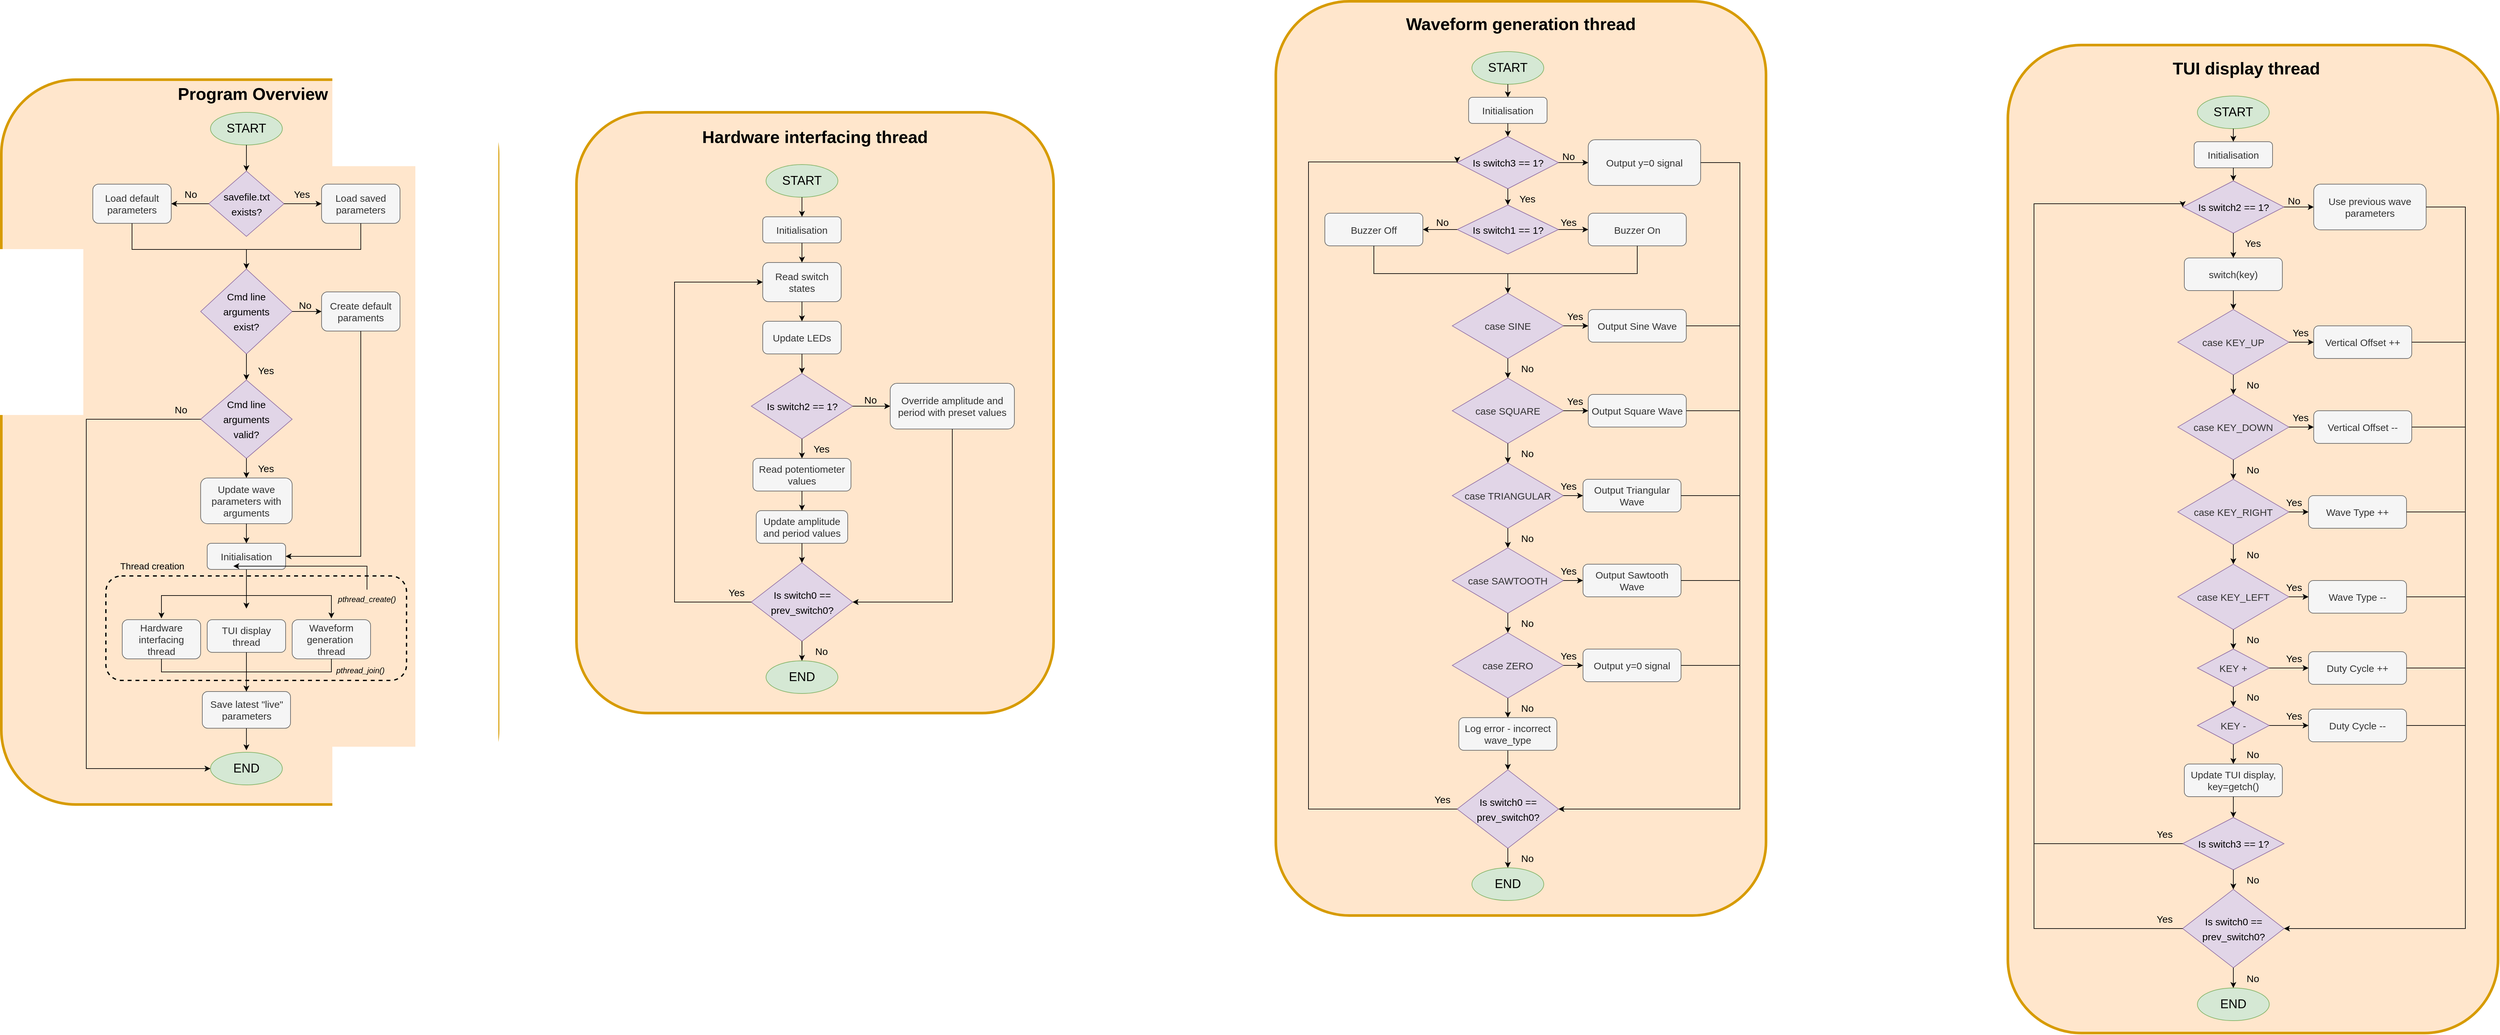 <mxfile version="15.8.2" type="github"><diagram id="RGV4kEW0uxqYunWdTtAd" name="Page-1"><mxGraphModel dx="3124" dy="2415" grid="1" gridSize="10" guides="1" tooltips="1" connect="1" arrows="1" fold="1" page="1" pageScale="1" pageWidth="827" pageHeight="1169" math="0" shadow="0"><root><mxCell id="0"/><mxCell id="1" parent="0"/><mxCell id="XDxAA3VAqJV9CYlNU1rL-51" value="" style="group" vertex="1" connectable="0" parent="1"><mxGeometry x="-290" y="-20" width="760" height="1110" as="geometry"/></mxCell><mxCell id="XDxAA3VAqJV9CYlNU1rL-47" value="" style="rounded=1;whiteSpace=wrap;html=1;fontSize=14;strokeWidth=4;fillColor=#ffe6cc;align=left;strokeColor=#d79b00;" vertex="1" parent="XDxAA3VAqJV9CYlNU1rL-51"><mxGeometry width="760" height="1110" as="geometry"/></mxCell><mxCell id="XDxAA3VAqJV9CYlNU1rL-45" value="" style="rounded=1;whiteSpace=wrap;html=1;fontSize=12;fillColor=none;strokeWidth=2;dashed=1;" vertex="1" parent="XDxAA3VAqJV9CYlNU1rL-51"><mxGeometry x="160" y="760" width="460" height="160" as="geometry"/></mxCell><mxCell id="XDxAA3VAqJV9CYlNU1rL-1" value="&lt;font style=&quot;font-size: 19px&quot;&gt;START&lt;/font&gt;" style="ellipse;whiteSpace=wrap;html=1;fillColor=#d5e8d4;strokeColor=#82b366;" vertex="1" parent="XDxAA3VAqJV9CYlNU1rL-51"><mxGeometry x="320" y="50" width="110" height="50" as="geometry"/></mxCell><mxCell id="XDxAA3VAqJV9CYlNU1rL-2" value="&lt;font style=&quot;font-size: 19px&quot;&gt;END&lt;/font&gt;" style="ellipse;whiteSpace=wrap;html=1;fillColor=#d5e8d4;strokeColor=#82b366;" vertex="1" parent="XDxAA3VAqJV9CYlNU1rL-51"><mxGeometry x="320" y="1030" width="110" height="50" as="geometry"/></mxCell><mxCell id="XDxAA3VAqJV9CYlNU1rL-3" value="&lt;font style=&quot;font-size: 15px ; line-height: 1.1&quot;&gt;savefile.txt exists?&lt;/font&gt;" style="rhombus;whiteSpace=wrap;html=1;fontSize=19;fillColor=#e1d5e7;strokeColor=#9673a6;" vertex="1" parent="XDxAA3VAqJV9CYlNU1rL-51"><mxGeometry x="317.5" y="140" width="115" height="100" as="geometry"/></mxCell><mxCell id="XDxAA3VAqJV9CYlNU1rL-4" value="Load default parameters" style="rounded=1;whiteSpace=wrap;html=1;fontSize=15;fillColor=#f5f5f5;fontColor=#333333;strokeColor=#666666;" vertex="1" parent="XDxAA3VAqJV9CYlNU1rL-51"><mxGeometry x="140" y="160" width="120" height="60" as="geometry"/></mxCell><mxCell id="XDxAA3VAqJV9CYlNU1rL-5" value="" style="endArrow=classic;html=1;rounded=0;fontSize=15;exitX=0.5;exitY=1;exitDx=0;exitDy=0;entryX=0.5;entryY=0;entryDx=0;entryDy=0;" edge="1" parent="XDxAA3VAqJV9CYlNU1rL-51" source="XDxAA3VAqJV9CYlNU1rL-1" target="XDxAA3VAqJV9CYlNU1rL-3"><mxGeometry y="20" width="50" height="50" as="geometry"><mxPoint x="440" y="250" as="sourcePoint"/><mxPoint x="510" y="150" as="targetPoint"/></mxGeometry></mxCell><mxCell id="XDxAA3VAqJV9CYlNU1rL-6" value="Load saved parameters" style="rounded=1;whiteSpace=wrap;html=1;fontSize=15;fillColor=#f5f5f5;fontColor=#333333;strokeColor=#666666;" vertex="1" parent="XDxAA3VAqJV9CYlNU1rL-51"><mxGeometry x="490" y="160" width="120" height="60" as="geometry"/></mxCell><mxCell id="XDxAA3VAqJV9CYlNU1rL-7" value="" style="endArrow=classic;html=1;rounded=0;fontSize=15;exitX=0;exitY=0.5;exitDx=0;exitDy=0;entryX=1;entryY=0.5;entryDx=0;entryDy=0;" edge="1" parent="XDxAA3VAqJV9CYlNU1rL-51" source="XDxAA3VAqJV9CYlNU1rL-3" target="XDxAA3VAqJV9CYlNU1rL-4"><mxGeometry y="20" width="50" height="50" as="geometry"><mxPoint x="385" y="110" as="sourcePoint"/><mxPoint x="385" y="150" as="targetPoint"/></mxGeometry></mxCell><mxCell id="XDxAA3VAqJV9CYlNU1rL-8" value="" style="endArrow=classic;html=1;rounded=0;fontSize=15;exitX=1;exitY=0.5;exitDx=0;exitDy=0;entryX=0;entryY=0.5;entryDx=0;entryDy=0;startArrow=none;" edge="1" parent="XDxAA3VAqJV9CYlNU1rL-51" source="XDxAA3VAqJV9CYlNU1rL-3" target="XDxAA3VAqJV9CYlNU1rL-6"><mxGeometry y="20" width="50" height="50" as="geometry"><mxPoint x="395" y="120" as="sourcePoint"/><mxPoint x="395" y="160" as="targetPoint"/></mxGeometry></mxCell><mxCell id="XDxAA3VAqJV9CYlNU1rL-9" value="Yes" style="text;html=1;strokeColor=none;fillColor=none;align=center;verticalAlign=middle;whiteSpace=wrap;rounded=0;fontSize=15;" vertex="1" parent="XDxAA3VAqJV9CYlNU1rL-51"><mxGeometry x="430" y="160" width="60" height="30" as="geometry"/></mxCell><mxCell id="XDxAA3VAqJV9CYlNU1rL-11" value="No" style="text;html=1;strokeColor=none;fillColor=none;align=center;verticalAlign=middle;whiteSpace=wrap;rounded=0;fontSize=15;" vertex="1" parent="XDxAA3VAqJV9CYlNU1rL-51"><mxGeometry x="260" y="160" width="60" height="30" as="geometry"/></mxCell><mxCell id="XDxAA3VAqJV9CYlNU1rL-12" value="" style="endArrow=none;html=1;rounded=0;fontSize=15;entryX=0.5;entryY=1;entryDx=0;entryDy=0;" edge="1" parent="XDxAA3VAqJV9CYlNU1rL-51" target="XDxAA3VAqJV9CYlNU1rL-6"><mxGeometry y="20" width="50" height="50" as="geometry"><mxPoint x="370" y="260" as="sourcePoint"/><mxPoint x="420" y="200" as="targetPoint"/><Array as="points"><mxPoint x="550" y="260"/></Array></mxGeometry></mxCell><mxCell id="XDxAA3VAqJV9CYlNU1rL-13" value="" style="endArrow=classic;html=1;rounded=0;fontSize=15;exitX=0.5;exitY=1;exitDx=0;exitDy=0;entryX=0.5;entryY=0;entryDx=0;entryDy=0;" edge="1" parent="XDxAA3VAqJV9CYlNU1rL-51" source="XDxAA3VAqJV9CYlNU1rL-4" target="XDxAA3VAqJV9CYlNU1rL-14"><mxGeometry y="20" width="50" height="50" as="geometry"><mxPoint x="250" y="230" as="sourcePoint"/><mxPoint x="380" y="320" as="targetPoint"/><Array as="points"><mxPoint x="200" y="260"/><mxPoint x="375" y="260"/></Array></mxGeometry></mxCell><mxCell id="XDxAA3VAqJV9CYlNU1rL-14" value="&lt;font style=&quot;font-size: 15px ; line-height: 1.1&quot;&gt;Cmd line &lt;br&gt;arguments &lt;br&gt;exist?&lt;/font&gt;" style="rhombus;whiteSpace=wrap;html=1;fontSize=19;fillColor=#e1d5e7;strokeColor=#9673a6;" vertex="1" parent="XDxAA3VAqJV9CYlNU1rL-51"><mxGeometry x="305" y="290" width="140" height="130" as="geometry"/></mxCell><mxCell id="XDxAA3VAqJV9CYlNU1rL-15" value="" style="endArrow=classic;html=1;rounded=0;fontSize=15;exitX=0.5;exitY=1;exitDx=0;exitDy=0;startArrow=none;entryX=0.5;entryY=0;entryDx=0;entryDy=0;" edge="1" parent="XDxAA3VAqJV9CYlNU1rL-51" source="XDxAA3VAqJV9CYlNU1rL-14" target="XDxAA3VAqJV9CYlNU1rL-20"><mxGeometry y="20" width="50" height="50" as="geometry"><mxPoint x="402.5" y="480" as="sourcePoint"/><mxPoint x="375" y="470" as="targetPoint"/></mxGeometry></mxCell><mxCell id="XDxAA3VAqJV9CYlNU1rL-16" value="Yes" style="text;html=1;strokeColor=none;fillColor=none;align=center;verticalAlign=middle;whiteSpace=wrap;rounded=0;fontSize=15;" vertex="1" parent="XDxAA3VAqJV9CYlNU1rL-51"><mxGeometry x="375" y="430" width="60" height="30" as="geometry"/></mxCell><mxCell id="XDxAA3VAqJV9CYlNU1rL-17" value="" style="endArrow=classic;html=1;rounded=0;fontSize=15;exitX=1;exitY=0.5;exitDx=0;exitDy=0;startArrow=none;entryX=0;entryY=0.5;entryDx=0;entryDy=0;" edge="1" parent="XDxAA3VAqJV9CYlNU1rL-51" source="XDxAA3VAqJV9CYlNU1rL-14" target="XDxAA3VAqJV9CYlNU1rL-19"><mxGeometry y="20" width="50" height="50" as="geometry"><mxPoint x="462.5" y="360" as="sourcePoint"/><mxPoint x="490" y="355" as="targetPoint"/></mxGeometry></mxCell><mxCell id="XDxAA3VAqJV9CYlNU1rL-18" value="No" style="text;html=1;strokeColor=none;fillColor=none;align=center;verticalAlign=middle;whiteSpace=wrap;rounded=0;fontSize=15;" vertex="1" parent="XDxAA3VAqJV9CYlNU1rL-51"><mxGeometry x="435" y="330" width="60" height="30" as="geometry"/></mxCell><mxCell id="XDxAA3VAqJV9CYlNU1rL-19" value="Create default paraments" style="rounded=1;whiteSpace=wrap;html=1;fontSize=15;fillColor=#f5f5f5;fontColor=#333333;strokeColor=#666666;" vertex="1" parent="XDxAA3VAqJV9CYlNU1rL-51"><mxGeometry x="490" y="325" width="120" height="60" as="geometry"/></mxCell><mxCell id="XDxAA3VAqJV9CYlNU1rL-20" value="&lt;span style=&quot;font-size: 15px&quot;&gt;Cmd line &lt;br&gt;arguments &lt;br&gt;valid?&lt;/span&gt;" style="rhombus;whiteSpace=wrap;html=1;fontSize=19;fillColor=#e1d5e7;strokeColor=#9673a6;" vertex="1" parent="XDxAA3VAqJV9CYlNU1rL-51"><mxGeometry x="305" y="460" width="140" height="120" as="geometry"/></mxCell><mxCell id="XDxAA3VAqJV9CYlNU1rL-21" value="" style="endArrow=classic;html=1;rounded=0;fontSize=15;exitX=0.5;exitY=1;exitDx=0;exitDy=0;startArrow=none;entryX=0.5;entryY=0;entryDx=0;entryDy=0;" edge="1" parent="XDxAA3VAqJV9CYlNU1rL-51" source="XDxAA3VAqJV9CYlNU1rL-20" target="XDxAA3VAqJV9CYlNU1rL-24"><mxGeometry y="20" width="50" height="50" as="geometry"><mxPoint x="375" y="590" as="sourcePoint"/><mxPoint x="375" y="630" as="targetPoint"/></mxGeometry></mxCell><mxCell id="XDxAA3VAqJV9CYlNU1rL-22" value="Yes" style="text;html=1;strokeColor=none;fillColor=none;align=center;verticalAlign=middle;whiteSpace=wrap;rounded=0;fontSize=15;" vertex="1" parent="XDxAA3VAqJV9CYlNU1rL-51"><mxGeometry x="375" y="600" width="60" height="30" as="geometry"/></mxCell><mxCell id="XDxAA3VAqJV9CYlNU1rL-24" value="Update wave parameters with arguments" style="rounded=1;whiteSpace=wrap;html=1;fontSize=15;fillColor=#f5f5f5;fontColor=#333333;strokeColor=#666666;" vertex="1" parent="XDxAA3VAqJV9CYlNU1rL-51"><mxGeometry x="305" y="610" width="140" height="70" as="geometry"/></mxCell><mxCell id="XDxAA3VAqJV9CYlNU1rL-25" value="Initialisation" style="rounded=1;whiteSpace=wrap;html=1;fontSize=15;fillColor=#f5f5f5;fontColor=#333333;strokeColor=#666666;" vertex="1" parent="XDxAA3VAqJV9CYlNU1rL-51"><mxGeometry x="315" y="710" width="120" height="40" as="geometry"/></mxCell><mxCell id="XDxAA3VAqJV9CYlNU1rL-26" value="" style="endArrow=classic;html=1;rounded=0;fontSize=15;exitX=0.5;exitY=1;exitDx=0;exitDy=0;entryX=0.5;entryY=0;entryDx=0;entryDy=0;" edge="1" parent="XDxAA3VAqJV9CYlNU1rL-51" source="XDxAA3VAqJV9CYlNU1rL-24" target="XDxAA3VAqJV9CYlNU1rL-25"><mxGeometry y="20" width="50" height="50" as="geometry"><mxPoint x="250" y="760" as="sourcePoint"/><mxPoint x="295" y="545" as="targetPoint"/></mxGeometry></mxCell><mxCell id="XDxAA3VAqJV9CYlNU1rL-27" value="" style="endArrow=classic;html=1;rounded=0;fontSize=15;exitX=0.5;exitY=1;exitDx=0;exitDy=0;" edge="1" parent="XDxAA3VAqJV9CYlNU1rL-51" source="XDxAA3VAqJV9CYlNU1rL-25"><mxGeometry y="20" width="50" height="50" as="geometry"><mxPoint x="245" y="785" as="sourcePoint"/><mxPoint x="375" y="810" as="targetPoint"/></mxGeometry></mxCell><mxCell id="XDxAA3VAqJV9CYlNU1rL-28" value="" style="endArrow=classic;startArrow=classic;html=1;rounded=0;fontSize=15;" edge="1" parent="XDxAA3VAqJV9CYlNU1rL-51"><mxGeometry y="20" width="50" height="50" as="geometry"><mxPoint x="245" y="825" as="sourcePoint"/><mxPoint x="505" y="825" as="targetPoint"/><Array as="points"><mxPoint x="245" y="790"/><mxPoint x="505" y="790"/></Array></mxGeometry></mxCell><mxCell id="XDxAA3VAqJV9CYlNU1rL-29" value="Hardware interfacing &lt;br&gt;thread" style="rounded=1;whiteSpace=wrap;html=1;fontSize=15;fillColor=#f5f5f5;fontColor=#333333;strokeColor=#666666;" vertex="1" parent="XDxAA3VAqJV9CYlNU1rL-51"><mxGeometry x="185" y="827" width="120" height="60" as="geometry"/></mxCell><mxCell id="XDxAA3VAqJV9CYlNU1rL-30" value="TUI display thread" style="rounded=1;whiteSpace=wrap;html=1;fontSize=15;fillColor=#f5f5f5;fontColor=#333333;strokeColor=#666666;" vertex="1" parent="XDxAA3VAqJV9CYlNU1rL-51"><mxGeometry x="315" y="827" width="120" height="50" as="geometry"/></mxCell><mxCell id="XDxAA3VAqJV9CYlNU1rL-31" value="Waveform generation&amp;nbsp;&lt;br&gt;thread" style="rounded=1;whiteSpace=wrap;html=1;fontSize=15;fillColor=#f5f5f5;fontColor=#333333;strokeColor=#666666;" vertex="1" parent="XDxAA3VAqJV9CYlNU1rL-51"><mxGeometry x="445" y="827" width="120" height="60" as="geometry"/></mxCell><mxCell id="XDxAA3VAqJV9CYlNU1rL-32" value="&lt;i style=&quot;font-size: 12px;&quot;&gt;pthread_create()&lt;/i&gt;" style="text;html=1;strokeColor=none;fillColor=none;align=center;verticalAlign=middle;whiteSpace=wrap;rounded=0;fontSize=12;" vertex="1" parent="XDxAA3VAqJV9CYlNU1rL-51"><mxGeometry x="472" y="781" width="175" height="30" as="geometry"/></mxCell><mxCell id="XDxAA3VAqJV9CYlNU1rL-33" value="" style="endArrow=none;startArrow=none;html=1;rounded=0;fontSize=15;entryX=0.5;entryY=1;entryDx=0;entryDy=0;exitX=0.5;exitY=1;exitDx=0;exitDy=0;startFill=0;endFill=0;" edge="1" parent="XDxAA3VAqJV9CYlNU1rL-51" source="XDxAA3VAqJV9CYlNU1rL-29" target="XDxAA3VAqJV9CYlNU1rL-31"><mxGeometry y="20" width="50" height="50" as="geometry"><mxPoint x="245" y="972" as="sourcePoint"/><mxPoint x="505" y="972" as="targetPoint"/><Array as="points"><mxPoint x="245" y="907"/><mxPoint x="505" y="907"/></Array></mxGeometry></mxCell><mxCell id="XDxAA3VAqJV9CYlNU1rL-34" value="" style="endArrow=classic;html=1;rounded=0;fontSize=15;exitX=0.5;exitY=1;exitDx=0;exitDy=0;" edge="1" parent="XDxAA3VAqJV9CYlNU1rL-51" source="XDxAA3VAqJV9CYlNU1rL-30"><mxGeometry y="20" width="50" height="50" as="geometry"><mxPoint x="385" y="777" as="sourcePoint"/><mxPoint x="375" y="937" as="targetPoint"/></mxGeometry></mxCell><mxCell id="XDxAA3VAqJV9CYlNU1rL-35" value="&lt;i style=&quot;font-size: 12px;&quot;&gt;pthread_join()&lt;/i&gt;" style="text;html=1;strokeColor=none;fillColor=none;align=center;verticalAlign=middle;whiteSpace=wrap;rounded=0;fontSize=12;" vertex="1" parent="XDxAA3VAqJV9CYlNU1rL-51"><mxGeometry x="462" y="890" width="175" height="30" as="geometry"/></mxCell><mxCell id="XDxAA3VAqJV9CYlNU1rL-37" value="" style="edgeStyle=orthogonalEdgeStyle;rounded=0;orthogonalLoop=1;jettySize=auto;html=1;fontSize=15;startArrow=none;startFill=0;endArrow=none;endFill=0;" edge="1" parent="XDxAA3VAqJV9CYlNU1rL-51" source="XDxAA3VAqJV9CYlNU1rL-36" target="XDxAA3VAqJV9CYlNU1rL-30"><mxGeometry y="20" as="geometry"/></mxCell><mxCell id="XDxAA3VAqJV9CYlNU1rL-36" value="Save latest &quot;live&quot; parameters" style="rounded=1;whiteSpace=wrap;html=1;fontSize=15;fillColor=#f5f5f5;fontColor=#333333;strokeColor=#666666;" vertex="1" parent="XDxAA3VAqJV9CYlNU1rL-51"><mxGeometry x="307.5" y="937" width="135" height="56.25" as="geometry"/></mxCell><mxCell id="XDxAA3VAqJV9CYlNU1rL-38" value="" style="edgeStyle=orthogonalEdgeStyle;rounded=0;orthogonalLoop=1;jettySize=auto;html=1;fontSize=15;startArrow=classic;startFill=1;endArrow=none;endFill=0;entryX=0.5;entryY=1;entryDx=0;entryDy=0;exitX=0.5;exitY=0;exitDx=0;exitDy=0;" edge="1" parent="XDxAA3VAqJV9CYlNU1rL-51" target="XDxAA3VAqJV9CYlNU1rL-36"><mxGeometry y="20" as="geometry"><mxPoint x="375" y="1027" as="sourcePoint"/><mxPoint x="385" y="887" as="targetPoint"/></mxGeometry></mxCell><mxCell id="XDxAA3VAqJV9CYlNU1rL-39" value="Yes" style="text;html=1;strokeColor=none;fillColor=none;align=center;verticalAlign=middle;whiteSpace=wrap;rounded=0;fontSize=15;" vertex="1" parent="XDxAA3VAqJV9CYlNU1rL-51"><mxGeometry x="375" y="580" width="60" height="30" as="geometry"/></mxCell><mxCell id="XDxAA3VAqJV9CYlNU1rL-40" value="" style="endArrow=classic;html=1;rounded=0;fontSize=15;exitX=0;exitY=0.5;exitDx=0;exitDy=0;startArrow=none;entryX=0;entryY=0.5;entryDx=0;entryDy=0;" edge="1" parent="XDxAA3VAqJV9CYlNU1rL-51" source="XDxAA3VAqJV9CYlNU1rL-20" target="XDxAA3VAqJV9CYlNU1rL-2"><mxGeometry y="20" width="50" height="50" as="geometry"><mxPoint x="385" y="590" as="sourcePoint"/><mxPoint x="385" y="620" as="targetPoint"/><Array as="points"><mxPoint x="130" y="520"/><mxPoint x="130" y="1055"/></Array></mxGeometry></mxCell><mxCell id="XDxAA3VAqJV9CYlNU1rL-41" value="No" style="text;html=1;strokeColor=none;fillColor=none;align=center;verticalAlign=middle;whiteSpace=wrap;rounded=0;fontSize=15;" vertex="1" parent="XDxAA3VAqJV9CYlNU1rL-51"><mxGeometry x="245" y="490" width="60" height="30" as="geometry"/></mxCell><mxCell id="XDxAA3VAqJV9CYlNU1rL-43" value="" style="endArrow=classic;html=1;rounded=0;fontSize=15;exitX=0.5;exitY=1;exitDx=0;exitDy=0;startArrow=none;entryX=1;entryY=0.5;entryDx=0;entryDy=0;" edge="1" parent="XDxAA3VAqJV9CYlNU1rL-51" source="XDxAA3VAqJV9CYlNU1rL-19" target="XDxAA3VAqJV9CYlNU1rL-25"><mxGeometry y="20" width="50" height="50" as="geometry"><mxPoint x="580" y="470" as="sourcePoint"/><mxPoint x="380" y="690" as="targetPoint"/><Array as="points"><mxPoint x="550" y="730"/></Array></mxGeometry></mxCell><mxCell id="XDxAA3VAqJV9CYlNU1rL-48" value="" style="edgeStyle=orthogonalEdgeStyle;rounded=0;orthogonalLoop=1;jettySize=auto;html=1;fontSize=14;startArrow=classic;startFill=1;endArrow=none;endFill=0;" edge="1" parent="XDxAA3VAqJV9CYlNU1rL-51" source="XDxAA3VAqJV9CYlNU1rL-46" target="XDxAA3VAqJV9CYlNU1rL-32"><mxGeometry y="20" as="geometry"/></mxCell><mxCell id="XDxAA3VAqJV9CYlNU1rL-46" value="&lt;span style=&quot;font-size: 14px;&quot;&gt;&lt;span style=&quot;font-size: 14px;&quot;&gt;Thread creation&lt;/span&gt;&lt;/span&gt;" style="text;html=1;strokeColor=none;fillColor=none;align=left;verticalAlign=middle;whiteSpace=wrap;rounded=0;fontSize=14;fontStyle=0" vertex="1" parent="XDxAA3VAqJV9CYlNU1rL-51"><mxGeometry x="180" y="730" width="175" height="30" as="geometry"/></mxCell><mxCell id="XDxAA3VAqJV9CYlNU1rL-50" value="Program Overview" style="text;html=1;strokeColor=none;fillColor=none;align=center;verticalAlign=middle;whiteSpace=wrap;rounded=0;fontSize=26;fontStyle=1" vertex="1" parent="XDxAA3VAqJV9CYlNU1rL-51"><mxGeometry x="10" y="7" width="750" height="30" as="geometry"/></mxCell><mxCell id="XDxAA3VAqJV9CYlNU1rL-173" value="" style="group" vertex="1" connectable="0" parent="1"><mxGeometry x="590" y="30" width="730" height="920" as="geometry"/></mxCell><mxCell id="XDxAA3VAqJV9CYlNU1rL-172" value="" style="rounded=1;whiteSpace=wrap;html=1;fontSize=14;strokeWidth=4;fillColor=#ffe6cc;align=left;strokeColor=#d79b00;" vertex="1" parent="XDxAA3VAqJV9CYlNU1rL-173"><mxGeometry width="730" height="920" as="geometry"/></mxCell><mxCell id="XDxAA3VAqJV9CYlNU1rL-52" value="&lt;font style=&quot;font-size: 19px&quot;&gt;START&lt;/font&gt;" style="ellipse;whiteSpace=wrap;html=1;fillColor=#d5e8d4;strokeColor=#82b366;" vertex="1" parent="XDxAA3VAqJV9CYlNU1rL-173"><mxGeometry x="290" y="80" width="110" height="50" as="geometry"/></mxCell><mxCell id="XDxAA3VAqJV9CYlNU1rL-53" value="&lt;font style=&quot;font-size: 19px&quot;&gt;END&lt;/font&gt;" style="ellipse;whiteSpace=wrap;html=1;fillColor=#d5e8d4;strokeColor=#82b366;" vertex="1" parent="XDxAA3VAqJV9CYlNU1rL-173"><mxGeometry x="290" y="840" width="110" height="50" as="geometry"/></mxCell><mxCell id="XDxAA3VAqJV9CYlNU1rL-100" value="Hardware interfacing thread" style="text;html=1;strokeColor=none;fillColor=none;align=center;verticalAlign=middle;whiteSpace=wrap;rounded=0;fontSize=26;fontStyle=1" vertex="1" parent="XDxAA3VAqJV9CYlNU1rL-173"><mxGeometry y="23" width="730" height="30" as="geometry"/></mxCell><mxCell id="XDxAA3VAqJV9CYlNU1rL-101" value="Initialisation" style="rounded=1;whiteSpace=wrap;html=1;fontSize=15;fillColor=#f5f5f5;fontColor=#333333;strokeColor=#666666;" vertex="1" parent="XDxAA3VAqJV9CYlNU1rL-173"><mxGeometry x="285" y="160" width="120" height="40" as="geometry"/></mxCell><mxCell id="XDxAA3VAqJV9CYlNU1rL-102" value="Read switch states" style="rounded=1;whiteSpace=wrap;html=1;fontSize=15;fillColor=#f5f5f5;fontColor=#333333;strokeColor=#666666;" vertex="1" parent="XDxAA3VAqJV9CYlNU1rL-173"><mxGeometry x="285" y="230" width="120" height="60" as="geometry"/></mxCell><mxCell id="XDxAA3VAqJV9CYlNU1rL-103" value="Update LEDs" style="rounded=1;whiteSpace=wrap;html=1;fontSize=15;fillColor=#f5f5f5;fontColor=#333333;strokeColor=#666666;" vertex="1" parent="XDxAA3VAqJV9CYlNU1rL-173"><mxGeometry x="285" y="320" width="120" height="50" as="geometry"/></mxCell><mxCell id="XDxAA3VAqJV9CYlNU1rL-104" value="&lt;span style=&quot;font-size: 15px&quot;&gt;Is switch2 == 1?&lt;/span&gt;" style="rhombus;whiteSpace=wrap;html=1;fontSize=19;fillColor=#e1d5e7;strokeColor=#9673a6;" vertex="1" parent="XDxAA3VAqJV9CYlNU1rL-173"><mxGeometry x="267.5" y="400" width="155" height="100" as="geometry"/></mxCell><mxCell id="XDxAA3VAqJV9CYlNU1rL-105" value="" style="endArrow=classic;html=1;rounded=0;fontSize=15;startArrow=none;entryX=0;entryY=0.5;entryDx=0;entryDy=0;exitX=1;exitY=0.5;exitDx=0;exitDy=0;" edge="1" parent="XDxAA3VAqJV9CYlNU1rL-173" target="XDxAA3VAqJV9CYlNU1rL-107" source="XDxAA3VAqJV9CYlNU1rL-104"><mxGeometry x="260" y="135" width="50" height="50" as="geometry"><mxPoint x="415" y="450" as="sourcePoint"/><mxPoint x="750" y="470" as="targetPoint"/></mxGeometry></mxCell><mxCell id="XDxAA3VAqJV9CYlNU1rL-106" value="No" style="text;html=1;strokeColor=none;fillColor=none;align=center;verticalAlign=middle;whiteSpace=wrap;rounded=0;fontSize=15;" vertex="1" parent="XDxAA3VAqJV9CYlNU1rL-173"><mxGeometry x="420" y="425" width="60" height="30" as="geometry"/></mxCell><mxCell id="XDxAA3VAqJV9CYlNU1rL-107" value="Override amplitude and period with preset values" style="rounded=1;whiteSpace=wrap;html=1;fontSize=15;fillColor=#f5f5f5;fontColor=#333333;strokeColor=#666666;" vertex="1" parent="XDxAA3VAqJV9CYlNU1rL-173"><mxGeometry x="480" y="415" width="190" height="70" as="geometry"/></mxCell><mxCell id="XDxAA3VAqJV9CYlNU1rL-108" value="" style="endArrow=classic;html=1;rounded=0;fontSize=15;startArrow=none;exitX=0.5;exitY=1;exitDx=0;exitDy=0;entryX=0.5;entryY=0;entryDx=0;entryDy=0;" edge="1" parent="XDxAA3VAqJV9CYlNU1rL-173" source="XDxAA3VAqJV9CYlNU1rL-104" target="XDxAA3VAqJV9CYlNU1rL-110"><mxGeometry x="190" y="230" width="50" height="50" as="geometry"><mxPoint x="352.5" y="545" as="sourcePoint"/><mxPoint x="345" y="540" as="targetPoint"/></mxGeometry></mxCell><mxCell id="XDxAA3VAqJV9CYlNU1rL-109" value="Yes" style="text;html=1;strokeColor=none;fillColor=none;align=center;verticalAlign=middle;whiteSpace=wrap;rounded=0;fontSize=15;" vertex="1" parent="XDxAA3VAqJV9CYlNU1rL-173"><mxGeometry x="345" y="500" width="60" height="30" as="geometry"/></mxCell><mxCell id="XDxAA3VAqJV9CYlNU1rL-110" value="Read potentiometer values" style="rounded=1;whiteSpace=wrap;html=1;fontSize=15;fillColor=#f5f5f5;fontColor=#333333;strokeColor=#666666;" vertex="1" parent="XDxAA3VAqJV9CYlNU1rL-173"><mxGeometry x="270" y="530" width="150" height="50" as="geometry"/></mxCell><mxCell id="XDxAA3VAqJV9CYlNU1rL-112" value="Update amplitude and period values" style="rounded=1;whiteSpace=wrap;html=1;fontSize=15;fillColor=#f5f5f5;fontColor=#333333;strokeColor=#666666;" vertex="1" parent="XDxAA3VAqJV9CYlNU1rL-173"><mxGeometry x="275" y="610" width="140" height="50" as="geometry"/></mxCell><mxCell id="XDxAA3VAqJV9CYlNU1rL-113" value="" style="endArrow=classic;html=1;rounded=0;fontSize=15;startArrow=none;exitX=0.5;exitY=1;exitDx=0;exitDy=0;entryX=0.5;entryY=0;entryDx=0;entryDy=0;" edge="1" parent="XDxAA3VAqJV9CYlNU1rL-173" source="XDxAA3VAqJV9CYlNU1rL-110" target="XDxAA3VAqJV9CYlNU1rL-112"><mxGeometry x="200" y="240" width="50" height="50" as="geometry"><mxPoint x="355" y="510" as="sourcePoint"/><mxPoint x="355" y="540" as="targetPoint"/></mxGeometry></mxCell><mxCell id="XDxAA3VAqJV9CYlNU1rL-114" value="&lt;span style=&quot;font-size: 15px&quot;&gt;Is switch0 == prev_switch0?&lt;/span&gt;" style="rhombus;whiteSpace=wrap;html=1;fontSize=19;fillColor=#e1d5e7;strokeColor=#9673a6;" vertex="1" parent="XDxAA3VAqJV9CYlNU1rL-173"><mxGeometry x="267.5" y="690" width="155" height="120" as="geometry"/></mxCell><mxCell id="XDxAA3VAqJV9CYlNU1rL-115" value="" style="endArrow=classic;html=1;rounded=0;fontSize=15;startArrow=none;exitX=0.5;exitY=1;exitDx=0;exitDy=0;entryX=0.5;entryY=0;entryDx=0;entryDy=0;" edge="1" parent="XDxAA3VAqJV9CYlNU1rL-173" source="XDxAA3VAqJV9CYlNU1rL-112" target="XDxAA3VAqJV9CYlNU1rL-114"><mxGeometry x="210" y="250" width="50" height="50" as="geometry"><mxPoint x="355" y="590" as="sourcePoint"/><mxPoint x="355" y="620" as="targetPoint"/></mxGeometry></mxCell><mxCell id="XDxAA3VAqJV9CYlNU1rL-116" value="" style="endArrow=classic;html=1;rounded=0;fontSize=15;startArrow=none;exitX=0.5;exitY=1;exitDx=0;exitDy=0;entryX=1;entryY=0.5;entryDx=0;entryDy=0;edgeStyle=orthogonalEdgeStyle;" edge="1" parent="XDxAA3VAqJV9CYlNU1rL-173" source="XDxAA3VAqJV9CYlNU1rL-107" target="XDxAA3VAqJV9CYlNU1rL-114"><mxGeometry x="220" y="260" width="50" height="50" as="geometry"><mxPoint x="365" y="600" as="sourcePoint"/><mxPoint x="450" y="690" as="targetPoint"/></mxGeometry></mxCell><mxCell id="XDxAA3VAqJV9CYlNU1rL-117" value="" style="endArrow=classic;html=1;rounded=0;fontSize=15;startArrow=none;exitX=0.5;exitY=1;exitDx=0;exitDy=0;entryX=0.5;entryY=0;entryDx=0;entryDy=0;" edge="1" parent="XDxAA3VAqJV9CYlNU1rL-173" source="XDxAA3VAqJV9CYlNU1rL-114" target="XDxAA3VAqJV9CYlNU1rL-53"><mxGeometry x="230" y="270" width="50" height="50" as="geometry"><mxPoint x="375" y="610" as="sourcePoint"/><mxPoint x="345" y="850" as="targetPoint"/></mxGeometry></mxCell><mxCell id="XDxAA3VAqJV9CYlNU1rL-118" value="No" style="text;html=1;strokeColor=none;fillColor=none;align=center;verticalAlign=middle;whiteSpace=wrap;rounded=0;fontSize=15;" vertex="1" parent="XDxAA3VAqJV9CYlNU1rL-173"><mxGeometry x="345" y="810" width="60" height="30" as="geometry"/></mxCell><mxCell id="XDxAA3VAqJV9CYlNU1rL-119" value="Yes" style="text;html=1;strokeColor=none;fillColor=none;align=center;verticalAlign=middle;whiteSpace=wrap;rounded=0;fontSize=15;" vertex="1" parent="XDxAA3VAqJV9CYlNU1rL-173"><mxGeometry x="215" y="720" width="60" height="30" as="geometry"/></mxCell><mxCell id="XDxAA3VAqJV9CYlNU1rL-121" value="" style="endArrow=classic;html=1;rounded=0;fontSize=15;startArrow=none;exitX=0;exitY=0.5;exitDx=0;exitDy=0;entryX=0;entryY=0.5;entryDx=0;entryDy=0;edgeStyle=orthogonalEdgeStyle;" edge="1" parent="XDxAA3VAqJV9CYlNU1rL-173" source="XDxAA3VAqJV9CYlNU1rL-114" target="XDxAA3VAqJV9CYlNU1rL-102"><mxGeometry x="220" y="260" width="50" height="50" as="geometry"><mxPoint x="355" y="670" as="sourcePoint"/><mxPoint x="210" y="290" as="targetPoint"/><Array as="points"><mxPoint x="150" y="750"/><mxPoint x="150" y="260"/></Array></mxGeometry></mxCell><mxCell id="XDxAA3VAqJV9CYlNU1rL-122" value="" style="endArrow=classic;html=1;rounded=0;fontSize=26;exitX=0.5;exitY=1;exitDx=0;exitDy=0;" edge="1" parent="XDxAA3VAqJV9CYlNU1rL-173" source="XDxAA3VAqJV9CYlNU1rL-102" target="XDxAA3VAqJV9CYlNU1rL-103"><mxGeometry width="50" height="50" relative="1" as="geometry"><mxPoint x="330" y="390" as="sourcePoint"/><mxPoint x="380" y="340" as="targetPoint"/></mxGeometry></mxCell><mxCell id="XDxAA3VAqJV9CYlNU1rL-123" value="" style="endArrow=classic;html=1;rounded=0;fontSize=26;exitX=0.5;exitY=1;exitDx=0;exitDy=0;entryX=0.5;entryY=0;entryDx=0;entryDy=0;" edge="1" parent="XDxAA3VAqJV9CYlNU1rL-173" source="XDxAA3VAqJV9CYlNU1rL-103" target="XDxAA3VAqJV9CYlNU1rL-104"><mxGeometry width="50" height="50" relative="1" as="geometry"><mxPoint x="355" y="270" as="sourcePoint"/><mxPoint x="355" y="310" as="targetPoint"/></mxGeometry></mxCell><mxCell id="XDxAA3VAqJV9CYlNU1rL-124" value="" style="endArrow=classic;html=1;rounded=0;fontSize=26;exitX=0.5;exitY=1;exitDx=0;exitDy=0;entryX=0.5;entryY=0;entryDx=0;entryDy=0;" edge="1" parent="XDxAA3VAqJV9CYlNU1rL-173" source="XDxAA3VAqJV9CYlNU1rL-52" target="XDxAA3VAqJV9CYlNU1rL-101"><mxGeometry width="50" height="50" relative="1" as="geometry"><mxPoint x="355" y="270.0" as="sourcePoint"/><mxPoint x="345" y="90" as="targetPoint"/></mxGeometry></mxCell><mxCell id="XDxAA3VAqJV9CYlNU1rL-125" value="" style="endArrow=classic;html=1;rounded=0;fontSize=26;exitX=0.5;exitY=1;exitDx=0;exitDy=0;entryX=0.5;entryY=0;entryDx=0;entryDy=0;" edge="1" parent="XDxAA3VAqJV9CYlNU1rL-173" source="XDxAA3VAqJV9CYlNU1rL-101" target="XDxAA3VAqJV9CYlNU1rL-102"><mxGeometry width="50" height="50" relative="1" as="geometry"><mxPoint x="355" y="60" as="sourcePoint"/><mxPoint x="355" y="100.0" as="targetPoint"/></mxGeometry></mxCell><mxCell id="XDxAA3VAqJV9CYlNU1rL-214" style="edgeStyle=orthogonalEdgeStyle;rounded=0;orthogonalLoop=1;jettySize=auto;html=1;exitX=0.5;exitY=0;exitDx=0;exitDy=0;entryX=0.5;entryY=1;entryDx=0;entryDy=0;fontSize=26;startArrow=classic;startFill=1;endArrow=none;endFill=0;" edge="1" parent="1" target="XDxAA3VAqJV9CYlNU1rL-212"><mxGeometry relative="1" as="geometry"><mxPoint x="1775" y="840" as="sourcePoint"/></mxGeometry></mxCell><mxCell id="XDxAA3VAqJV9CYlNU1rL-252" value="" style="group" vertex="1" connectable="0" parent="1"><mxGeometry x="1660" y="-140" width="750" height="1400" as="geometry"/></mxCell><mxCell id="XDxAA3VAqJV9CYlNU1rL-175" value="" style="rounded=1;whiteSpace=wrap;html=1;fontSize=14;strokeWidth=4;fillColor=#ffe6cc;align=left;strokeColor=#d79b00;" vertex="1" parent="XDxAA3VAqJV9CYlNU1rL-252"><mxGeometry width="750" height="1400" as="geometry"/></mxCell><mxCell id="XDxAA3VAqJV9CYlNU1rL-176" value="&lt;font style=&quot;font-size: 19px&quot;&gt;START&lt;/font&gt;" style="ellipse;whiteSpace=wrap;html=1;fillColor=#d5e8d4;strokeColor=#82b366;" vertex="1" parent="XDxAA3VAqJV9CYlNU1rL-252"><mxGeometry x="300" y="77" width="110" height="50" as="geometry"/></mxCell><mxCell id="XDxAA3VAqJV9CYlNU1rL-177" value="&lt;font style=&quot;font-size: 19px&quot;&gt;END&lt;/font&gt;" style="ellipse;whiteSpace=wrap;html=1;fillColor=#d5e8d4;strokeColor=#82b366;" vertex="1" parent="XDxAA3VAqJV9CYlNU1rL-252"><mxGeometry x="300" y="1327" width="110" height="50" as="geometry"/></mxCell><mxCell id="XDxAA3VAqJV9CYlNU1rL-178" value="Waveform generation thread" style="text;html=1;strokeColor=none;fillColor=none;align=center;verticalAlign=middle;whiteSpace=wrap;rounded=0;fontSize=26;fontStyle=1" vertex="1" parent="XDxAA3VAqJV9CYlNU1rL-252"><mxGeometry x="10" y="20" width="730" height="30" as="geometry"/></mxCell><mxCell id="XDxAA3VAqJV9CYlNU1rL-179" value="Initialisation" style="rounded=1;whiteSpace=wrap;html=1;fontSize=15;fillColor=#f5f5f5;fontColor=#333333;strokeColor=#666666;" vertex="1" parent="XDxAA3VAqJV9CYlNU1rL-252"><mxGeometry x="295" y="147" width="120" height="40" as="geometry"/></mxCell><mxCell id="XDxAA3VAqJV9CYlNU1rL-182" value="&lt;span style=&quot;font-size: 15px&quot;&gt;Is switch3 == 1?&lt;/span&gt;" style="rhombus;whiteSpace=wrap;html=1;fontSize=19;fillColor=#e1d5e7;strokeColor=#9673a6;" vertex="1" parent="XDxAA3VAqJV9CYlNU1rL-252"><mxGeometry x="277.5" y="207" width="155" height="80" as="geometry"/></mxCell><mxCell id="XDxAA3VAqJV9CYlNU1rL-183" value="" style="endArrow=classic;html=1;rounded=0;fontSize=15;startArrow=none;entryX=0;entryY=0.5;entryDx=0;entryDy=0;exitX=1;exitY=0.5;exitDx=0;exitDy=0;" edge="1" parent="XDxAA3VAqJV9CYlNU1rL-252" source="XDxAA3VAqJV9CYlNU1rL-182" target="XDxAA3VAqJV9CYlNU1rL-185"><mxGeometry x="270" y="132" width="50" height="50" as="geometry"><mxPoint x="425" y="447" as="sourcePoint"/><mxPoint x="760" y="467" as="targetPoint"/></mxGeometry></mxCell><mxCell id="XDxAA3VAqJV9CYlNU1rL-184" value="Yes" style="text;html=1;strokeColor=none;fillColor=none;align=center;verticalAlign=middle;whiteSpace=wrap;rounded=0;fontSize=15;" vertex="1" parent="XDxAA3VAqJV9CYlNU1rL-252"><mxGeometry x="418" y="323" width="60" height="30" as="geometry"/></mxCell><mxCell id="XDxAA3VAqJV9CYlNU1rL-185" value="Output y=0 signal" style="rounded=1;whiteSpace=wrap;html=1;fontSize=15;fillColor=#f5f5f5;fontColor=#333333;strokeColor=#666666;" vertex="1" parent="XDxAA3VAqJV9CYlNU1rL-252"><mxGeometry x="478" y="212" width="172" height="70" as="geometry"/></mxCell><mxCell id="XDxAA3VAqJV9CYlNU1rL-187" value="No" style="text;html=1;strokeColor=none;fillColor=none;align=center;verticalAlign=middle;whiteSpace=wrap;rounded=0;fontSize=15;" vertex="1" parent="XDxAA3VAqJV9CYlNU1rL-252"><mxGeometry x="225" y="323" width="60" height="30" as="geometry"/></mxCell><mxCell id="XDxAA3VAqJV9CYlNU1rL-188" value="Buzzer Off" style="rounded=1;whiteSpace=wrap;html=1;fontSize=15;fillColor=#f5f5f5;fontColor=#333333;strokeColor=#666666;" vertex="1" parent="XDxAA3VAqJV9CYlNU1rL-252"><mxGeometry x="75" y="324.5" width="150" height="50" as="geometry"/></mxCell><mxCell id="XDxAA3VAqJV9CYlNU1rL-191" value="&lt;span style=&quot;font-size: 15px&quot;&gt;Is switch0 == prev_switch0?&lt;/span&gt;" style="rhombus;whiteSpace=wrap;html=1;fontSize=19;fillColor=#e1d5e7;strokeColor=#9673a6;" vertex="1" parent="XDxAA3VAqJV9CYlNU1rL-252"><mxGeometry x="277.5" y="1177" width="155" height="120" as="geometry"/></mxCell><mxCell id="XDxAA3VAqJV9CYlNU1rL-192" value="" style="endArrow=classic;html=1;rounded=0;fontSize=15;startArrow=none;entryX=0.5;entryY=0;entryDx=0;entryDy=0;exitX=0.5;exitY=1;exitDx=0;exitDy=0;" edge="1" parent="XDxAA3VAqJV9CYlNU1rL-252" source="XDxAA3VAqJV9CYlNU1rL-251" target="XDxAA3VAqJV9CYlNU1rL-191"><mxGeometry x="220" y="887" width="50" height="50" as="geometry"><mxPoint x="355" y="1287" as="sourcePoint"/><mxPoint x="365" y="1257" as="targetPoint"/></mxGeometry></mxCell><mxCell id="XDxAA3VAqJV9CYlNU1rL-193" value="" style="endArrow=classic;html=1;rounded=0;fontSize=15;startArrow=none;exitX=1;exitY=0.5;exitDx=0;exitDy=0;entryX=1;entryY=0.5;entryDx=0;entryDy=0;edgeStyle=orthogonalEdgeStyle;" edge="1" parent="XDxAA3VAqJV9CYlNU1rL-252" source="XDxAA3VAqJV9CYlNU1rL-185" target="XDxAA3VAqJV9CYlNU1rL-191"><mxGeometry x="230" y="257" width="50" height="50" as="geometry"><mxPoint x="375" y="597" as="sourcePoint"/><mxPoint x="460" y="687" as="targetPoint"/><Array as="points"><mxPoint x="710" y="247"/><mxPoint x="710" y="1237"/></Array></mxGeometry></mxCell><mxCell id="XDxAA3VAqJV9CYlNU1rL-194" value="" style="endArrow=classic;html=1;rounded=0;fontSize=15;startArrow=none;exitX=0.5;exitY=1;exitDx=0;exitDy=0;entryX=0.5;entryY=0;entryDx=0;entryDy=0;" edge="1" parent="XDxAA3VAqJV9CYlNU1rL-252" source="XDxAA3VAqJV9CYlNU1rL-191" target="XDxAA3VAqJV9CYlNU1rL-177"><mxGeometry x="240" y="757" width="50" height="50" as="geometry"><mxPoint x="385" y="1097" as="sourcePoint"/><mxPoint x="355" y="1337" as="targetPoint"/></mxGeometry></mxCell><mxCell id="XDxAA3VAqJV9CYlNU1rL-195" value="No" style="text;html=1;strokeColor=none;fillColor=none;align=center;verticalAlign=middle;whiteSpace=wrap;rounded=0;fontSize=15;" vertex="1" parent="XDxAA3VAqJV9CYlNU1rL-252"><mxGeometry x="355" y="1297" width="60" height="30" as="geometry"/></mxCell><mxCell id="XDxAA3VAqJV9CYlNU1rL-196" value="Yes" style="text;html=1;strokeColor=none;fillColor=none;align=center;verticalAlign=middle;whiteSpace=wrap;rounded=0;fontSize=15;" vertex="1" parent="XDxAA3VAqJV9CYlNU1rL-252"><mxGeometry x="225" y="1207" width="60" height="30" as="geometry"/></mxCell><mxCell id="XDxAA3VAqJV9CYlNU1rL-197" value="" style="endArrow=classic;html=1;rounded=0;fontSize=15;startArrow=none;exitX=0;exitY=0.5;exitDx=0;exitDy=0;entryX=0;entryY=0.5;entryDx=0;entryDy=0;edgeStyle=orthogonalEdgeStyle;" edge="1" parent="XDxAA3VAqJV9CYlNU1rL-252" source="XDxAA3VAqJV9CYlNU1rL-191" target="XDxAA3VAqJV9CYlNU1rL-182"><mxGeometry x="230" y="257" width="50" height="50" as="geometry"><mxPoint x="365" y="667" as="sourcePoint"/><mxPoint x="295" y="257" as="targetPoint"/><Array as="points"><mxPoint x="50" y="1237"/><mxPoint x="50" y="246"/><mxPoint x="278" y="246"/></Array></mxGeometry></mxCell><mxCell id="XDxAA3VAqJV9CYlNU1rL-200" value="" style="endArrow=classic;html=1;rounded=0;fontSize=26;exitX=0.5;exitY=1;exitDx=0;exitDy=0;entryX=0.5;entryY=0;entryDx=0;entryDy=0;" edge="1" parent="XDxAA3VAqJV9CYlNU1rL-252" source="XDxAA3VAqJV9CYlNU1rL-176" target="XDxAA3VAqJV9CYlNU1rL-179"><mxGeometry x="10" y="-3" width="50" height="50" as="geometry"><mxPoint x="365" y="267.0" as="sourcePoint"/><mxPoint x="355" y="87" as="targetPoint"/></mxGeometry></mxCell><mxCell id="XDxAA3VAqJV9CYlNU1rL-201" value="" style="endArrow=classic;html=1;rounded=0;fontSize=26;exitX=0.5;exitY=1;exitDx=0;exitDy=0;entryX=0.5;entryY=0;entryDx=0;entryDy=0;" edge="1" parent="XDxAA3VAqJV9CYlNU1rL-252" source="XDxAA3VAqJV9CYlNU1rL-179" target="XDxAA3VAqJV9CYlNU1rL-182"><mxGeometry x="10" y="-3" width="50" height="50" as="geometry"><mxPoint x="365" y="57" as="sourcePoint"/><mxPoint x="355" y="227" as="targetPoint"/></mxGeometry></mxCell><mxCell id="XDxAA3VAqJV9CYlNU1rL-202" value="&lt;span style=&quot;font-size: 15px&quot;&gt;Is switch1 == 1?&lt;/span&gt;" style="rhombus;whiteSpace=wrap;html=1;fontSize=19;fillColor=#e1d5e7;strokeColor=#9673a6;" vertex="1" parent="XDxAA3VAqJV9CYlNU1rL-252"><mxGeometry x="277.5" y="312" width="155" height="75" as="geometry"/></mxCell><mxCell id="XDxAA3VAqJV9CYlNU1rL-203" value="Yes" style="text;html=1;strokeColor=none;fillColor=none;align=center;verticalAlign=middle;whiteSpace=wrap;rounded=0;fontSize=15;" vertex="1" parent="XDxAA3VAqJV9CYlNU1rL-252"><mxGeometry x="355" y="287" width="60" height="30" as="geometry"/></mxCell><mxCell id="XDxAA3VAqJV9CYlNU1rL-186" value="" style="endArrow=classic;html=1;rounded=0;fontSize=15;startArrow=none;entryX=1;entryY=0.5;entryDx=0;entryDy=0;exitX=0;exitY=0.5;exitDx=0;exitDy=0;" edge="1" parent="XDxAA3VAqJV9CYlNU1rL-252" source="XDxAA3VAqJV9CYlNU1rL-202" target="XDxAA3VAqJV9CYlNU1rL-188"><mxGeometry x="200" y="227" width="50" height="50" as="geometry"><mxPoint x="362.5" y="542" as="sourcePoint"/><mxPoint x="355" y="537" as="targetPoint"/></mxGeometry></mxCell><mxCell id="XDxAA3VAqJV9CYlNU1rL-204" value="" style="endArrow=classic;html=1;rounded=0;fontSize=15;startArrow=none;exitX=0.5;exitY=1;exitDx=0;exitDy=0;entryX=0.5;entryY=0;entryDx=0;entryDy=0;" edge="1" parent="XDxAA3VAqJV9CYlNU1rL-252" source="XDxAA3VAqJV9CYlNU1rL-182" target="XDxAA3VAqJV9CYlNU1rL-202"><mxGeometry x="210" y="237" width="50" height="50" as="geometry"><mxPoint x="365" y="497" as="sourcePoint"/><mxPoint x="355" y="387" as="targetPoint"/></mxGeometry></mxCell><mxCell id="XDxAA3VAqJV9CYlNU1rL-205" value="Buzzer On" style="rounded=1;whiteSpace=wrap;html=1;fontSize=15;fillColor=#f5f5f5;fontColor=#333333;strokeColor=#666666;" vertex="1" parent="XDxAA3VAqJV9CYlNU1rL-252"><mxGeometry x="478" y="324.5" width="150" height="50" as="geometry"/></mxCell><mxCell id="XDxAA3VAqJV9CYlNU1rL-206" value="" style="endArrow=classic;html=1;rounded=0;fontSize=15;startArrow=none;entryX=0;entryY=0.5;entryDx=0;entryDy=0;exitX=1;exitY=0.5;exitDx=0;exitDy=0;" edge="1" parent="XDxAA3VAqJV9CYlNU1rL-252" source="XDxAA3VAqJV9CYlNU1rL-202" target="XDxAA3VAqJV9CYlNU1rL-205"><mxGeometry x="280" y="142" width="50" height="50" as="geometry"><mxPoint x="442.5" y="287.0" as="sourcePoint"/><mxPoint x="488" y="287.0" as="targetPoint"/></mxGeometry></mxCell><mxCell id="XDxAA3VAqJV9CYlNU1rL-207" value="" style="endArrow=classic;html=1;rounded=0;fontSize=26;exitX=0.5;exitY=1;exitDx=0;exitDy=0;edgeStyle=orthogonalEdgeStyle;entryX=0.5;entryY=0;entryDx=0;entryDy=0;" edge="1" parent="XDxAA3VAqJV9CYlNU1rL-252" source="XDxAA3VAqJV9CYlNU1rL-188"><mxGeometry width="50" height="50" relative="1" as="geometry"><mxPoint x="330" y="527" as="sourcePoint"/><mxPoint x="355" y="447" as="targetPoint"/><Array as="points"><mxPoint x="150" y="417"/><mxPoint x="355" y="417"/></Array></mxGeometry></mxCell><mxCell id="XDxAA3VAqJV9CYlNU1rL-209" value="" style="endArrow=none;html=1;rounded=0;fontSize=26;entryX=0.5;entryY=1;entryDx=0;entryDy=0;exitX=0.5;exitY=0;exitDx=0;exitDy=0;edgeStyle=orthogonalEdgeStyle;" edge="1" parent="XDxAA3VAqJV9CYlNU1rL-252" source="XDxAA3VAqJV9CYlNU1rL-220" target="XDxAA3VAqJV9CYlNU1rL-205"><mxGeometry width="50" height="50" relative="1" as="geometry"><mxPoint x="355" y="447" as="sourcePoint"/><mxPoint x="380" y="477" as="targetPoint"/><Array as="points"><mxPoint x="355" y="417"/><mxPoint x="553" y="417"/></Array></mxGeometry></mxCell><mxCell id="XDxAA3VAqJV9CYlNU1rL-210" value="No" style="text;html=1;strokeColor=none;fillColor=none;align=center;verticalAlign=middle;whiteSpace=wrap;rounded=0;fontSize=15;" vertex="1" parent="XDxAA3VAqJV9CYlNU1rL-252"><mxGeometry x="418" y="222" width="60" height="30" as="geometry"/></mxCell><mxCell id="XDxAA3VAqJV9CYlNU1rL-218" value="&lt;span style=&quot;color: rgb(51 , 51 , 51) ; font-size: 15px&quot;&gt;case TRIANGULAR&lt;/span&gt;" style="rhombus;whiteSpace=wrap;html=1;fontSize=19;fillColor=#e1d5e7;strokeColor=#9673a6;" vertex="1" parent="XDxAA3VAqJV9CYlNU1rL-252"><mxGeometry x="270" y="707" width="170" height="100" as="geometry"/></mxCell><mxCell id="XDxAA3VAqJV9CYlNU1rL-219" value="&lt;span style=&quot;color: rgb(51 , 51 , 51) ; font-size: 15px&quot;&gt;case SQUARE&lt;/span&gt;" style="rhombus;whiteSpace=wrap;html=1;fontSize=19;fillColor=#e1d5e7;strokeColor=#9673a6;" vertex="1" parent="XDxAA3VAqJV9CYlNU1rL-252"><mxGeometry x="270" y="577" width="170" height="100" as="geometry"/></mxCell><mxCell id="XDxAA3VAqJV9CYlNU1rL-215" style="edgeStyle=orthogonalEdgeStyle;rounded=0;orthogonalLoop=1;jettySize=auto;html=1;entryX=0.5;entryY=1;entryDx=0;entryDy=0;fontSize=26;startArrow=classic;startFill=1;endArrow=none;endFill=0;exitX=0.5;exitY=0;exitDx=0;exitDy=0;" edge="1" parent="XDxAA3VAqJV9CYlNU1rL-252" source="XDxAA3VAqJV9CYlNU1rL-218" target="XDxAA3VAqJV9CYlNU1rL-219"><mxGeometry relative="1" as="geometry"><mxPoint x="135" y="607" as="sourcePoint"/><mxPoint x="135" y="587" as="targetPoint"/></mxGeometry></mxCell><mxCell id="XDxAA3VAqJV9CYlNU1rL-220" value="&lt;span style=&quot;color: rgb(51 , 51 , 51) ; font-size: 15px&quot;&gt;case SINE&lt;/span&gt;" style="rhombus;whiteSpace=wrap;html=1;fontSize=19;fillColor=#e1d5e7;strokeColor=#9673a6;" vertex="1" parent="XDxAA3VAqJV9CYlNU1rL-252"><mxGeometry x="270" y="447" width="170" height="100" as="geometry"/></mxCell><mxCell id="XDxAA3VAqJV9CYlNU1rL-216" style="edgeStyle=orthogonalEdgeStyle;rounded=0;orthogonalLoop=1;jettySize=auto;html=1;entryX=0.5;entryY=1;entryDx=0;entryDy=0;fontSize=26;startArrow=classic;startFill=1;endArrow=none;endFill=0;exitX=0.5;exitY=0;exitDx=0;exitDy=0;" edge="1" parent="XDxAA3VAqJV9CYlNU1rL-252" source="XDxAA3VAqJV9CYlNU1rL-219" target="XDxAA3VAqJV9CYlNU1rL-220"><mxGeometry relative="1" as="geometry"><mxPoint x="135" y="537" as="sourcePoint"/><mxPoint x="135" y="517" as="targetPoint"/></mxGeometry></mxCell><mxCell id="XDxAA3VAqJV9CYlNU1rL-221" value="&lt;span style=&quot;color: rgb(51 , 51 , 51) ; font-size: 15px&quot;&gt;case SAWTOOTH&lt;/span&gt;" style="rhombus;whiteSpace=wrap;html=1;fontSize=19;fillColor=#e1d5e7;strokeColor=#9673a6;" vertex="1" parent="XDxAA3VAqJV9CYlNU1rL-252"><mxGeometry x="270" y="837" width="170" height="100" as="geometry"/></mxCell><mxCell id="XDxAA3VAqJV9CYlNU1rL-222" style="edgeStyle=orthogonalEdgeStyle;rounded=0;orthogonalLoop=1;jettySize=auto;html=1;entryX=0.5;entryY=1;entryDx=0;entryDy=0;fontSize=26;startArrow=classic;startFill=1;endArrow=none;endFill=0;exitX=0.5;exitY=0;exitDx=0;exitDy=0;" edge="1" parent="XDxAA3VAqJV9CYlNU1rL-252" source="XDxAA3VAqJV9CYlNU1rL-221" target="XDxAA3VAqJV9CYlNU1rL-218"><mxGeometry relative="1" as="geometry"><mxPoint x="365" y="717" as="sourcePoint"/><mxPoint x="365" y="692" as="targetPoint"/></mxGeometry></mxCell><mxCell id="XDxAA3VAqJV9CYlNU1rL-223" value="&lt;span style=&quot;color: rgb(51 , 51 , 51) ; font-size: 15px&quot;&gt;case ZERO&lt;/span&gt;" style="rhombus;whiteSpace=wrap;html=1;fontSize=19;fillColor=#e1d5e7;strokeColor=#9673a6;" vertex="1" parent="XDxAA3VAqJV9CYlNU1rL-252"><mxGeometry x="270" y="967" width="170" height="100" as="geometry"/></mxCell><mxCell id="XDxAA3VAqJV9CYlNU1rL-224" style="edgeStyle=orthogonalEdgeStyle;rounded=0;orthogonalLoop=1;jettySize=auto;html=1;entryX=0.5;entryY=1;entryDx=0;entryDy=0;fontSize=26;startArrow=classic;startFill=1;endArrow=none;endFill=0;exitX=0.5;exitY=0;exitDx=0;exitDy=0;" edge="1" parent="XDxAA3VAqJV9CYlNU1rL-252" source="XDxAA3VAqJV9CYlNU1rL-223"><mxGeometry relative="1" as="geometry"><mxPoint x="365" y="847" as="sourcePoint"/><mxPoint x="355" y="937" as="targetPoint"/></mxGeometry></mxCell><mxCell id="XDxAA3VAqJV9CYlNU1rL-225" value="Output Sine Wave" style="rounded=1;whiteSpace=wrap;html=1;fontSize=15;fillColor=#f5f5f5;fontColor=#333333;strokeColor=#666666;" vertex="1" parent="XDxAA3VAqJV9CYlNU1rL-252"><mxGeometry x="478" y="472" width="150" height="50" as="geometry"/></mxCell><mxCell id="XDxAA3VAqJV9CYlNU1rL-226" value="Output Square Wave" style="rounded=1;whiteSpace=wrap;html=1;fontSize=15;fillColor=#f5f5f5;fontColor=#333333;strokeColor=#666666;" vertex="1" parent="XDxAA3VAqJV9CYlNU1rL-252"><mxGeometry x="478" y="602" width="150" height="50" as="geometry"/></mxCell><mxCell id="XDxAA3VAqJV9CYlNU1rL-227" value="Output Triangular Wave" style="rounded=1;whiteSpace=wrap;html=1;fontSize=15;fillColor=#f5f5f5;fontColor=#333333;strokeColor=#666666;" vertex="1" parent="XDxAA3VAqJV9CYlNU1rL-252"><mxGeometry x="470" y="732" width="150" height="50" as="geometry"/></mxCell><mxCell id="XDxAA3VAqJV9CYlNU1rL-228" value="Output Sawtooth Wave" style="rounded=1;whiteSpace=wrap;html=1;fontSize=15;fillColor=#f5f5f5;fontColor=#333333;strokeColor=#666666;" vertex="1" parent="XDxAA3VAqJV9CYlNU1rL-252"><mxGeometry x="470" y="862" width="150" height="50" as="geometry"/></mxCell><mxCell id="XDxAA3VAqJV9CYlNU1rL-229" value="Output y=0 signal" style="rounded=1;whiteSpace=wrap;html=1;fontSize=15;fillColor=#f5f5f5;fontColor=#333333;strokeColor=#666666;" vertex="1" parent="XDxAA3VAqJV9CYlNU1rL-252"><mxGeometry x="470" y="992" width="150" height="50" as="geometry"/></mxCell><mxCell id="XDxAA3VAqJV9CYlNU1rL-230" style="edgeStyle=orthogonalEdgeStyle;rounded=0;orthogonalLoop=1;jettySize=auto;html=1;entryX=1;entryY=0.5;entryDx=0;entryDy=0;fontSize=26;startArrow=classic;startFill=1;endArrow=none;endFill=0;exitX=0;exitY=0.5;exitDx=0;exitDy=0;" edge="1" parent="XDxAA3VAqJV9CYlNU1rL-252" source="XDxAA3VAqJV9CYlNU1rL-229" target="XDxAA3VAqJV9CYlNU1rL-223"><mxGeometry relative="1" as="geometry"><mxPoint x="365" y="977" as="sourcePoint"/><mxPoint x="365" y="947" as="targetPoint"/></mxGeometry></mxCell><mxCell id="XDxAA3VAqJV9CYlNU1rL-231" style="edgeStyle=orthogonalEdgeStyle;rounded=0;orthogonalLoop=1;jettySize=auto;html=1;entryX=1;entryY=0.5;entryDx=0;entryDy=0;fontSize=26;startArrow=classic;startFill=1;endArrow=none;endFill=0;exitX=0;exitY=0.5;exitDx=0;exitDy=0;" edge="1" parent="XDxAA3VAqJV9CYlNU1rL-252" source="XDxAA3VAqJV9CYlNU1rL-228" target="XDxAA3VAqJV9CYlNU1rL-221"><mxGeometry relative="1" as="geometry"><mxPoint x="480" y="1027" as="sourcePoint"/><mxPoint x="450" y="1027" as="targetPoint"/></mxGeometry></mxCell><mxCell id="XDxAA3VAqJV9CYlNU1rL-232" style="edgeStyle=orthogonalEdgeStyle;rounded=0;orthogonalLoop=1;jettySize=auto;html=1;entryX=1;entryY=0.5;entryDx=0;entryDy=0;fontSize=26;startArrow=classic;startFill=1;endArrow=none;endFill=0;exitX=0;exitY=0.5;exitDx=0;exitDy=0;" edge="1" parent="XDxAA3VAqJV9CYlNU1rL-252" source="XDxAA3VAqJV9CYlNU1rL-227" target="XDxAA3VAqJV9CYlNU1rL-218"><mxGeometry relative="1" as="geometry"><mxPoint x="480" y="902" as="sourcePoint"/><mxPoint x="450" y="897" as="targetPoint"/></mxGeometry></mxCell><mxCell id="XDxAA3VAqJV9CYlNU1rL-233" style="edgeStyle=orthogonalEdgeStyle;rounded=0;orthogonalLoop=1;jettySize=auto;html=1;entryX=1;entryY=0.5;entryDx=0;entryDy=0;fontSize=26;startArrow=classic;startFill=1;endArrow=none;endFill=0;exitX=0;exitY=0.5;exitDx=0;exitDy=0;" edge="1" parent="XDxAA3VAqJV9CYlNU1rL-252" source="XDxAA3VAqJV9CYlNU1rL-226" target="XDxAA3VAqJV9CYlNU1rL-219"><mxGeometry relative="1" as="geometry"><mxPoint x="480" y="767" as="sourcePoint"/><mxPoint x="450" y="767" as="targetPoint"/></mxGeometry></mxCell><mxCell id="XDxAA3VAqJV9CYlNU1rL-234" style="edgeStyle=orthogonalEdgeStyle;rounded=0;orthogonalLoop=1;jettySize=auto;html=1;entryX=1;entryY=0.5;entryDx=0;entryDy=0;fontSize=26;startArrow=classic;startFill=1;endArrow=none;endFill=0;exitX=0;exitY=0.5;exitDx=0;exitDy=0;" edge="1" parent="XDxAA3VAqJV9CYlNU1rL-252" source="XDxAA3VAqJV9CYlNU1rL-225" target="XDxAA3VAqJV9CYlNU1rL-220"><mxGeometry relative="1" as="geometry"><mxPoint x="488" y="642" as="sourcePoint"/><mxPoint x="450" y="637" as="targetPoint"/></mxGeometry></mxCell><mxCell id="XDxAA3VAqJV9CYlNU1rL-235" value="" style="endArrow=none;html=1;rounded=0;fontSize=26;exitX=1;exitY=0.5;exitDx=0;exitDy=0;" edge="1" parent="XDxAA3VAqJV9CYlNU1rL-252" source="XDxAA3VAqJV9CYlNU1rL-225"><mxGeometry width="50" height="50" relative="1" as="geometry"><mxPoint x="300" y="557" as="sourcePoint"/><mxPoint x="710" y="497" as="targetPoint"/></mxGeometry></mxCell><mxCell id="XDxAA3VAqJV9CYlNU1rL-236" value="" style="endArrow=none;html=1;rounded=0;fontSize=26;exitX=1;exitY=0.5;exitDx=0;exitDy=0;" edge="1" parent="XDxAA3VAqJV9CYlNU1rL-252" source="XDxAA3VAqJV9CYlNU1rL-226"><mxGeometry width="50" height="50" relative="1" as="geometry"><mxPoint x="638" y="507" as="sourcePoint"/><mxPoint x="710" y="627" as="targetPoint"/></mxGeometry></mxCell><mxCell id="XDxAA3VAqJV9CYlNU1rL-237" value="" style="endArrow=none;html=1;rounded=0;fontSize=26;exitX=1;exitY=0.5;exitDx=0;exitDy=0;" edge="1" parent="XDxAA3VAqJV9CYlNU1rL-252" source="XDxAA3VAqJV9CYlNU1rL-227"><mxGeometry width="50" height="50" relative="1" as="geometry"><mxPoint x="638" y="642" as="sourcePoint"/><mxPoint x="710" y="757" as="targetPoint"/></mxGeometry></mxCell><mxCell id="XDxAA3VAqJV9CYlNU1rL-238" value="" style="endArrow=none;html=1;rounded=0;fontSize=26;exitX=1;exitY=0.5;exitDx=0;exitDy=0;" edge="1" parent="XDxAA3VAqJV9CYlNU1rL-252" source="XDxAA3VAqJV9CYlNU1rL-228"><mxGeometry width="50" height="50" relative="1" as="geometry"><mxPoint x="630" y="767" as="sourcePoint"/><mxPoint x="710" y="887" as="targetPoint"/></mxGeometry></mxCell><mxCell id="XDxAA3VAqJV9CYlNU1rL-239" value="" style="endArrow=none;html=1;rounded=0;fontSize=26;exitX=1;exitY=0.5;exitDx=0;exitDy=0;" edge="1" parent="XDxAA3VAqJV9CYlNU1rL-252" source="XDxAA3VAqJV9CYlNU1rL-229"><mxGeometry width="50" height="50" relative="1" as="geometry"><mxPoint x="630" y="897" as="sourcePoint"/><mxPoint x="710" y="1017" as="targetPoint"/></mxGeometry></mxCell><mxCell id="XDxAA3VAqJV9CYlNU1rL-240" value="No" style="text;html=1;strokeColor=none;fillColor=none;align=center;verticalAlign=middle;whiteSpace=wrap;rounded=0;fontSize=15;" vertex="1" parent="XDxAA3VAqJV9CYlNU1rL-252"><mxGeometry x="355" y="547" width="60" height="30" as="geometry"/></mxCell><mxCell id="XDxAA3VAqJV9CYlNU1rL-241" value="No" style="text;html=1;strokeColor=none;fillColor=none;align=center;verticalAlign=middle;whiteSpace=wrap;rounded=0;fontSize=15;" vertex="1" parent="XDxAA3VAqJV9CYlNU1rL-252"><mxGeometry x="355" y="677" width="60" height="30" as="geometry"/></mxCell><mxCell id="XDxAA3VAqJV9CYlNU1rL-242" value="No" style="text;html=1;strokeColor=none;fillColor=none;align=center;verticalAlign=middle;whiteSpace=wrap;rounded=0;fontSize=15;" vertex="1" parent="XDxAA3VAqJV9CYlNU1rL-252"><mxGeometry x="355" y="807" width="60" height="30" as="geometry"/></mxCell><mxCell id="XDxAA3VAqJV9CYlNU1rL-243" value="No" style="text;html=1;strokeColor=none;fillColor=none;align=center;verticalAlign=middle;whiteSpace=wrap;rounded=0;fontSize=15;" vertex="1" parent="XDxAA3VAqJV9CYlNU1rL-252"><mxGeometry x="355" y="937" width="60" height="30" as="geometry"/></mxCell><mxCell id="XDxAA3VAqJV9CYlNU1rL-244" value="Yes" style="text;html=1;strokeColor=none;fillColor=none;align=center;verticalAlign=middle;whiteSpace=wrap;rounded=0;fontSize=15;" vertex="1" parent="XDxAA3VAqJV9CYlNU1rL-252"><mxGeometry x="428" y="467" width="60" height="30" as="geometry"/></mxCell><mxCell id="XDxAA3VAqJV9CYlNU1rL-245" value="Yes" style="text;html=1;strokeColor=none;fillColor=none;align=center;verticalAlign=middle;whiteSpace=wrap;rounded=0;fontSize=15;" vertex="1" parent="XDxAA3VAqJV9CYlNU1rL-252"><mxGeometry x="428" y="597" width="60" height="30" as="geometry"/></mxCell><mxCell id="XDxAA3VAqJV9CYlNU1rL-246" value="Yes" style="text;html=1;strokeColor=none;fillColor=none;align=center;verticalAlign=middle;whiteSpace=wrap;rounded=0;fontSize=15;" vertex="1" parent="XDxAA3VAqJV9CYlNU1rL-252"><mxGeometry x="418" y="727" width="60" height="30" as="geometry"/></mxCell><mxCell id="XDxAA3VAqJV9CYlNU1rL-247" value="Yes" style="text;html=1;strokeColor=none;fillColor=none;align=center;verticalAlign=middle;whiteSpace=wrap;rounded=0;fontSize=15;" vertex="1" parent="XDxAA3VAqJV9CYlNU1rL-252"><mxGeometry x="418" y="857" width="60" height="30" as="geometry"/></mxCell><mxCell id="XDxAA3VAqJV9CYlNU1rL-248" value="Yes" style="text;html=1;strokeColor=none;fillColor=none;align=center;verticalAlign=middle;whiteSpace=wrap;rounded=0;fontSize=15;" vertex="1" parent="XDxAA3VAqJV9CYlNU1rL-252"><mxGeometry x="418" y="987" width="60" height="30" as="geometry"/></mxCell><mxCell id="XDxAA3VAqJV9CYlNU1rL-249" value="No" style="text;html=1;strokeColor=none;fillColor=none;align=center;verticalAlign=middle;whiteSpace=wrap;rounded=0;fontSize=15;" vertex="1" parent="XDxAA3VAqJV9CYlNU1rL-252"><mxGeometry x="355" y="1067" width="60" height="30" as="geometry"/></mxCell><mxCell id="XDxAA3VAqJV9CYlNU1rL-250" style="edgeStyle=orthogonalEdgeStyle;rounded=0;orthogonalLoop=1;jettySize=auto;html=1;entryX=0.5;entryY=1;entryDx=0;entryDy=0;fontSize=26;startArrow=classic;startFill=1;endArrow=none;endFill=0;exitX=0.5;exitY=0;exitDx=0;exitDy=0;" edge="1" parent="XDxAA3VAqJV9CYlNU1rL-252" source="XDxAA3VAqJV9CYlNU1rL-251" target="XDxAA3VAqJV9CYlNU1rL-223"><mxGeometry relative="1" as="geometry"><mxPoint x="350" y="1197" as="sourcePoint"/><mxPoint x="365" y="947" as="targetPoint"/></mxGeometry></mxCell><mxCell id="XDxAA3VAqJV9CYlNU1rL-251" value="Log error - incorrect wave_type" style="rounded=1;whiteSpace=wrap;html=1;fontSize=15;fillColor=#f5f5f5;fontColor=#333333;strokeColor=#666666;" vertex="1" parent="XDxAA3VAqJV9CYlNU1rL-252"><mxGeometry x="280" y="1097" width="150" height="50" as="geometry"/></mxCell><mxCell id="XDxAA3VAqJV9CYlNU1rL-339" value="" style="group" vertex="1" connectable="0" parent="1"><mxGeometry x="2780" y="-73" width="750" height="1513" as="geometry"/></mxCell><mxCell id="XDxAA3VAqJV9CYlNU1rL-254" value="" style="rounded=1;whiteSpace=wrap;html=1;fontSize=14;strokeWidth=4;fillColor=#ffe6cc;align=left;strokeColor=#d79b00;" vertex="1" parent="XDxAA3VAqJV9CYlNU1rL-339"><mxGeometry width="750" height="1513" as="geometry"/></mxCell><mxCell id="XDxAA3VAqJV9CYlNU1rL-255" value="&lt;font style=&quot;font-size: 19px&quot;&gt;START&lt;/font&gt;" style="ellipse;whiteSpace=wrap;html=1;fillColor=#d5e8d4;strokeColor=#82b366;" vertex="1" parent="XDxAA3VAqJV9CYlNU1rL-339"><mxGeometry x="290" y="78" width="110" height="50" as="geometry"/></mxCell><mxCell id="XDxAA3VAqJV9CYlNU1rL-256" value="&lt;font style=&quot;font-size: 19px&quot;&gt;END&lt;/font&gt;" style="ellipse;whiteSpace=wrap;html=1;fillColor=#d5e8d4;strokeColor=#82b366;" vertex="1" parent="XDxAA3VAqJV9CYlNU1rL-339"><mxGeometry x="290" y="1444" width="110" height="50" as="geometry"/></mxCell><mxCell id="XDxAA3VAqJV9CYlNU1rL-257" value="TUI display thread" style="text;html=1;strokeColor=none;fillColor=none;align=center;verticalAlign=middle;whiteSpace=wrap;rounded=0;fontSize=26;fontStyle=1" vertex="1" parent="XDxAA3VAqJV9CYlNU1rL-339"><mxGeometry y="21" width="730" height="30" as="geometry"/></mxCell><mxCell id="XDxAA3VAqJV9CYlNU1rL-258" value="Initialisation" style="rounded=1;whiteSpace=wrap;html=1;fontSize=15;fillColor=#f5f5f5;fontColor=#333333;strokeColor=#666666;" vertex="1" parent="XDxAA3VAqJV9CYlNU1rL-339"><mxGeometry x="285" y="148" width="120" height="40" as="geometry"/></mxCell><mxCell id="XDxAA3VAqJV9CYlNU1rL-259" value="&lt;span style=&quot;font-size: 15px&quot;&gt;Is switch2 == 1?&lt;/span&gt;" style="rhombus;whiteSpace=wrap;html=1;fontSize=19;fillColor=#e1d5e7;strokeColor=#9673a6;" vertex="1" parent="XDxAA3VAqJV9CYlNU1rL-339"><mxGeometry x="267.5" y="208" width="155" height="80" as="geometry"/></mxCell><mxCell id="XDxAA3VAqJV9CYlNU1rL-260" value="" style="endArrow=classic;html=1;rounded=0;fontSize=15;startArrow=none;entryX=0;entryY=0.5;entryDx=0;entryDy=0;exitX=1;exitY=0.5;exitDx=0;exitDy=0;" edge="1" parent="XDxAA3VAqJV9CYlNU1rL-339" source="XDxAA3VAqJV9CYlNU1rL-259" target="XDxAA3VAqJV9CYlNU1rL-262"><mxGeometry x="260" y="133" width="50" height="50" as="geometry"><mxPoint x="415" y="448" as="sourcePoint"/><mxPoint x="750" y="468" as="targetPoint"/></mxGeometry></mxCell><mxCell id="XDxAA3VAqJV9CYlNU1rL-262" value="Use previous wave parameters" style="rounded=1;whiteSpace=wrap;html=1;fontSize=15;fillColor=#f5f5f5;fontColor=#333333;strokeColor=#666666;" vertex="1" parent="XDxAA3VAqJV9CYlNU1rL-339"><mxGeometry x="468" y="213" width="172" height="70" as="geometry"/></mxCell><mxCell id="XDxAA3VAqJV9CYlNU1rL-265" value="&lt;span style=&quot;font-size: 15px&quot;&gt;Is switch0 == prev_switch0?&lt;/span&gt;" style="rhombus;whiteSpace=wrap;html=1;fontSize=19;fillColor=#e1d5e7;strokeColor=#9673a6;" vertex="1" parent="XDxAA3VAqJV9CYlNU1rL-339"><mxGeometry x="267.5" y="1293" width="155" height="120" as="geometry"/></mxCell><mxCell id="XDxAA3VAqJV9CYlNU1rL-267" value="" style="endArrow=classic;html=1;rounded=0;fontSize=15;startArrow=none;exitX=1;exitY=0.5;exitDx=0;exitDy=0;entryX=1;entryY=0.5;entryDx=0;entryDy=0;edgeStyle=orthogonalEdgeStyle;" edge="1" parent="XDxAA3VAqJV9CYlNU1rL-339" source="XDxAA3VAqJV9CYlNU1rL-262" target="XDxAA3VAqJV9CYlNU1rL-265"><mxGeometry x="220" y="215" width="50" height="50" as="geometry"><mxPoint x="365" y="555" as="sourcePoint"/><mxPoint x="450" y="645" as="targetPoint"/><Array as="points"><mxPoint x="700" y="248"/><mxPoint x="700" y="1353"/></Array></mxGeometry></mxCell><mxCell id="XDxAA3VAqJV9CYlNU1rL-268" value="" style="endArrow=classic;html=1;rounded=0;fontSize=15;startArrow=none;exitX=0.5;exitY=1;exitDx=0;exitDy=0;entryX=0.5;entryY=0;entryDx=0;entryDy=0;" edge="1" parent="XDxAA3VAqJV9CYlNU1rL-339" source="XDxAA3VAqJV9CYlNU1rL-265" target="XDxAA3VAqJV9CYlNU1rL-256"><mxGeometry x="230" y="907" width="50" height="50" as="geometry"><mxPoint x="375" y="1247" as="sourcePoint"/><mxPoint x="345" y="1487" as="targetPoint"/></mxGeometry></mxCell><mxCell id="XDxAA3VAqJV9CYlNU1rL-269" value="No" style="text;html=1;strokeColor=none;fillColor=none;align=center;verticalAlign=middle;whiteSpace=wrap;rounded=0;fontSize=15;" vertex="1" parent="XDxAA3VAqJV9CYlNU1rL-339"><mxGeometry x="345" y="1414" width="60" height="30" as="geometry"/></mxCell><mxCell id="XDxAA3VAqJV9CYlNU1rL-270" value="Yes" style="text;html=1;strokeColor=none;fillColor=none;align=center;verticalAlign=middle;whiteSpace=wrap;rounded=0;fontSize=15;" vertex="1" parent="XDxAA3VAqJV9CYlNU1rL-339"><mxGeometry x="210" y="1323" width="60" height="30" as="geometry"/></mxCell><mxCell id="XDxAA3VAqJV9CYlNU1rL-271" value="" style="endArrow=classic;html=1;rounded=0;fontSize=15;startArrow=none;exitX=0;exitY=0.5;exitDx=0;exitDy=0;entryX=0;entryY=0.5;entryDx=0;entryDy=0;edgeStyle=orthogonalEdgeStyle;" edge="1" parent="XDxAA3VAqJV9CYlNU1rL-339" source="XDxAA3VAqJV9CYlNU1rL-265" target="XDxAA3VAqJV9CYlNU1rL-259"><mxGeometry x="220" y="215" width="50" height="50" as="geometry"><mxPoint x="355" y="625" as="sourcePoint"/><mxPoint x="285" y="215" as="targetPoint"/><Array as="points"><mxPoint x="40" y="1353"/><mxPoint x="40" y="243"/><mxPoint x="268" y="243"/></Array></mxGeometry></mxCell><mxCell id="XDxAA3VAqJV9CYlNU1rL-272" value="" style="endArrow=classic;html=1;rounded=0;fontSize=26;exitX=0.5;exitY=1;exitDx=0;exitDy=0;entryX=0.5;entryY=0;entryDx=0;entryDy=0;" edge="1" parent="XDxAA3VAqJV9CYlNU1rL-339" source="XDxAA3VAqJV9CYlNU1rL-255" target="XDxAA3VAqJV9CYlNU1rL-258"><mxGeometry y="-2" width="50" height="50" as="geometry"><mxPoint x="355" y="268.0" as="sourcePoint"/><mxPoint x="345" y="88" as="targetPoint"/></mxGeometry></mxCell><mxCell id="XDxAA3VAqJV9CYlNU1rL-273" value="" style="endArrow=classic;html=1;rounded=0;fontSize=26;exitX=0.5;exitY=1;exitDx=0;exitDy=0;entryX=0.5;entryY=0;entryDx=0;entryDy=0;" edge="1" parent="XDxAA3VAqJV9CYlNU1rL-339" source="XDxAA3VAqJV9CYlNU1rL-258" target="XDxAA3VAqJV9CYlNU1rL-259"><mxGeometry y="-2" width="50" height="50" as="geometry"><mxPoint x="355" y="58" as="sourcePoint"/><mxPoint x="345" y="228" as="targetPoint"/></mxGeometry></mxCell><mxCell id="XDxAA3VAqJV9CYlNU1rL-275" value="Yes" style="text;html=1;strokeColor=none;fillColor=none;align=center;verticalAlign=middle;whiteSpace=wrap;rounded=0;fontSize=15;" vertex="1" parent="XDxAA3VAqJV9CYlNU1rL-339"><mxGeometry x="345" y="288" width="60" height="30" as="geometry"/></mxCell><mxCell id="XDxAA3VAqJV9CYlNU1rL-282" value="No" style="text;html=1;strokeColor=none;fillColor=none;align=center;verticalAlign=middle;whiteSpace=wrap;rounded=0;fontSize=15;" vertex="1" parent="XDxAA3VAqJV9CYlNU1rL-339"><mxGeometry x="408" y="223" width="60" height="30" as="geometry"/></mxCell><mxCell id="XDxAA3VAqJV9CYlNU1rL-283" value="&lt;span style=&quot;color: rgb(51 , 51 , 51) ; font-size: 15px&quot;&gt;case KEY_RIGHT&lt;/span&gt;" style="rhombus;whiteSpace=wrap;html=1;fontSize=19;fillColor=#e1d5e7;strokeColor=#9673a6;" vertex="1" parent="XDxAA3VAqJV9CYlNU1rL-339"><mxGeometry x="260" y="665" width="170" height="100" as="geometry"/></mxCell><mxCell id="XDxAA3VAqJV9CYlNU1rL-284" value="&lt;span style=&quot;color: rgb(51 , 51 , 51) ; font-size: 15px&quot;&gt;case KEY_DOWN&lt;/span&gt;" style="rhombus;whiteSpace=wrap;html=1;fontSize=19;fillColor=#e1d5e7;strokeColor=#9673a6;" vertex="1" parent="XDxAA3VAqJV9CYlNU1rL-339"><mxGeometry x="260" y="535" width="170" height="100" as="geometry"/></mxCell><mxCell id="XDxAA3VAqJV9CYlNU1rL-285" style="edgeStyle=orthogonalEdgeStyle;rounded=0;orthogonalLoop=1;jettySize=auto;html=1;entryX=0.5;entryY=1;entryDx=0;entryDy=0;fontSize=26;startArrow=classic;startFill=1;endArrow=none;endFill=0;exitX=0.5;exitY=0;exitDx=0;exitDy=0;" edge="1" parent="XDxAA3VAqJV9CYlNU1rL-339" source="XDxAA3VAqJV9CYlNU1rL-283" target="XDxAA3VAqJV9CYlNU1rL-284"><mxGeometry x="-10" y="-42" as="geometry"><mxPoint x="125" y="565" as="sourcePoint"/><mxPoint x="125" y="545" as="targetPoint"/></mxGeometry></mxCell><mxCell id="XDxAA3VAqJV9CYlNU1rL-319" style="edgeStyle=orthogonalEdgeStyle;rounded=0;orthogonalLoop=1;jettySize=auto;html=1;fontSize=26;startArrow=classic;startFill=1;endArrow=none;endFill=0;entryX=0.5;entryY=1;entryDx=0;entryDy=0;exitX=0.5;exitY=0;exitDx=0;exitDy=0;" edge="1" parent="XDxAA3VAqJV9CYlNU1rL-339" source="XDxAA3VAqJV9CYlNU1rL-320" target="XDxAA3VAqJV9CYlNU1rL-259"><mxGeometry relative="1" as="geometry"><mxPoint x="300" y="306" as="targetPoint"/><mxPoint x="345" y="346" as="sourcePoint"/></mxGeometry></mxCell><mxCell id="XDxAA3VAqJV9CYlNU1rL-286" value="&lt;span style=&quot;color: rgb(51 , 51 , 51) ; font-size: 15px&quot;&gt;case KEY_UP&lt;/span&gt;" style="rhombus;whiteSpace=wrap;html=1;fontSize=19;fillColor=#e1d5e7;strokeColor=#9673a6;" vertex="1" parent="XDxAA3VAqJV9CYlNU1rL-339"><mxGeometry x="260" y="405" width="170" height="100" as="geometry"/></mxCell><mxCell id="XDxAA3VAqJV9CYlNU1rL-287" style="edgeStyle=orthogonalEdgeStyle;rounded=0;orthogonalLoop=1;jettySize=auto;html=1;entryX=0.5;entryY=1;entryDx=0;entryDy=0;fontSize=26;startArrow=classic;startFill=1;endArrow=none;endFill=0;exitX=0.5;exitY=0;exitDx=0;exitDy=0;" edge="1" parent="XDxAA3VAqJV9CYlNU1rL-339" source="XDxAA3VAqJV9CYlNU1rL-284" target="XDxAA3VAqJV9CYlNU1rL-286"><mxGeometry x="-10" y="-42" as="geometry"><mxPoint x="125" y="495" as="sourcePoint"/><mxPoint x="125" y="475" as="targetPoint"/></mxGeometry></mxCell><mxCell id="XDxAA3VAqJV9CYlNU1rL-288" value="&lt;span style=&quot;color: rgb(51 , 51 , 51) ; font-size: 15px&quot;&gt;case KEY_LEFT&lt;/span&gt;" style="rhombus;whiteSpace=wrap;html=1;fontSize=19;fillColor=#e1d5e7;strokeColor=#9673a6;" vertex="1" parent="XDxAA3VAqJV9CYlNU1rL-339"><mxGeometry x="260" y="795" width="170" height="100" as="geometry"/></mxCell><mxCell id="XDxAA3VAqJV9CYlNU1rL-289" style="edgeStyle=orthogonalEdgeStyle;rounded=0;orthogonalLoop=1;jettySize=auto;html=1;entryX=0.5;entryY=1;entryDx=0;entryDy=0;fontSize=26;startArrow=classic;startFill=1;endArrow=none;endFill=0;exitX=0.5;exitY=0;exitDx=0;exitDy=0;" edge="1" parent="XDxAA3VAqJV9CYlNU1rL-339" source="XDxAA3VAqJV9CYlNU1rL-288" target="XDxAA3VAqJV9CYlNU1rL-283"><mxGeometry x="-10" y="-42" as="geometry"><mxPoint x="355" y="675" as="sourcePoint"/><mxPoint x="355" y="650" as="targetPoint"/></mxGeometry></mxCell><mxCell id="XDxAA3VAqJV9CYlNU1rL-290" value="&lt;span style=&quot;color: rgb(51 , 51 , 51) ; font-size: 15px&quot;&gt;KEY +&lt;/span&gt;" style="rhombus;whiteSpace=wrap;html=1;fontSize=19;fillColor=#e1d5e7;strokeColor=#9673a6;" vertex="1" parent="XDxAA3VAqJV9CYlNU1rL-339"><mxGeometry x="290" y="925" width="110" height="58" as="geometry"/></mxCell><mxCell id="XDxAA3VAqJV9CYlNU1rL-291" style="edgeStyle=orthogonalEdgeStyle;rounded=0;orthogonalLoop=1;jettySize=auto;html=1;entryX=0.5;entryY=1;entryDx=0;entryDy=0;fontSize=26;startArrow=classic;startFill=1;endArrow=none;endFill=0;exitX=0.5;exitY=0;exitDx=0;exitDy=0;" edge="1" parent="XDxAA3VAqJV9CYlNU1rL-339" source="XDxAA3VAqJV9CYlNU1rL-290"><mxGeometry x="-10" y="-42" as="geometry"><mxPoint x="355" y="805" as="sourcePoint"/><mxPoint x="345" y="895" as="targetPoint"/></mxGeometry></mxCell><mxCell id="XDxAA3VAqJV9CYlNU1rL-292" value="Vertical Offset ++" style="rounded=1;whiteSpace=wrap;html=1;fontSize=15;fillColor=#f5f5f5;fontColor=#333333;strokeColor=#666666;" vertex="1" parent="XDxAA3VAqJV9CYlNU1rL-339"><mxGeometry x="468" y="430" width="150" height="50" as="geometry"/></mxCell><mxCell id="XDxAA3VAqJV9CYlNU1rL-293" value="Vertical Offset --" style="rounded=1;whiteSpace=wrap;html=1;fontSize=15;fillColor=#f5f5f5;fontColor=#333333;strokeColor=#666666;" vertex="1" parent="XDxAA3VAqJV9CYlNU1rL-339"><mxGeometry x="468" y="560" width="150" height="50" as="geometry"/></mxCell><mxCell id="XDxAA3VAqJV9CYlNU1rL-294" value="Wave Type ++" style="rounded=1;whiteSpace=wrap;html=1;fontSize=15;fillColor=#f5f5f5;fontColor=#333333;strokeColor=#666666;" vertex="1" parent="XDxAA3VAqJV9CYlNU1rL-339"><mxGeometry x="460" y="690" width="150" height="50" as="geometry"/></mxCell><mxCell id="XDxAA3VAqJV9CYlNU1rL-295" value="Wave Type --" style="rounded=1;whiteSpace=wrap;html=1;fontSize=15;fillColor=#f5f5f5;fontColor=#333333;strokeColor=#666666;" vertex="1" parent="XDxAA3VAqJV9CYlNU1rL-339"><mxGeometry x="460" y="820" width="150" height="50" as="geometry"/></mxCell><mxCell id="XDxAA3VAqJV9CYlNU1rL-296" value="Duty Cycle ++" style="rounded=1;whiteSpace=wrap;html=1;fontSize=15;fillColor=#f5f5f5;fontColor=#333333;strokeColor=#666666;" vertex="1" parent="XDxAA3VAqJV9CYlNU1rL-339"><mxGeometry x="460" y="929" width="150" height="50" as="geometry"/></mxCell><mxCell id="XDxAA3VAqJV9CYlNU1rL-297" style="edgeStyle=orthogonalEdgeStyle;rounded=0;orthogonalLoop=1;jettySize=auto;html=1;entryX=1;entryY=0.5;entryDx=0;entryDy=0;fontSize=26;startArrow=classic;startFill=1;endArrow=none;endFill=0;exitX=0;exitY=0.5;exitDx=0;exitDy=0;" edge="1" parent="XDxAA3VAqJV9CYlNU1rL-339" source="XDxAA3VAqJV9CYlNU1rL-296" target="XDxAA3VAqJV9CYlNU1rL-290"><mxGeometry x="-10" y="-42" as="geometry"><mxPoint x="355" y="935" as="sourcePoint"/><mxPoint x="355" y="905" as="targetPoint"/></mxGeometry></mxCell><mxCell id="XDxAA3VAqJV9CYlNU1rL-298" style="edgeStyle=orthogonalEdgeStyle;rounded=0;orthogonalLoop=1;jettySize=auto;html=1;entryX=1;entryY=0.5;entryDx=0;entryDy=0;fontSize=26;startArrow=classic;startFill=1;endArrow=none;endFill=0;exitX=0;exitY=0.5;exitDx=0;exitDy=0;" edge="1" parent="XDxAA3VAqJV9CYlNU1rL-339" source="XDxAA3VAqJV9CYlNU1rL-295" target="XDxAA3VAqJV9CYlNU1rL-288"><mxGeometry x="-10" y="-42" as="geometry"><mxPoint x="470" y="985" as="sourcePoint"/><mxPoint x="440" y="985" as="targetPoint"/></mxGeometry></mxCell><mxCell id="XDxAA3VAqJV9CYlNU1rL-299" style="edgeStyle=orthogonalEdgeStyle;rounded=0;orthogonalLoop=1;jettySize=auto;html=1;entryX=1;entryY=0.5;entryDx=0;entryDy=0;fontSize=26;startArrow=classic;startFill=1;endArrow=none;endFill=0;exitX=0;exitY=0.5;exitDx=0;exitDy=0;" edge="1" parent="XDxAA3VAqJV9CYlNU1rL-339" source="XDxAA3VAqJV9CYlNU1rL-294" target="XDxAA3VAqJV9CYlNU1rL-283"><mxGeometry x="-10" y="-42" as="geometry"><mxPoint x="470" y="860" as="sourcePoint"/><mxPoint x="440" y="855" as="targetPoint"/></mxGeometry></mxCell><mxCell id="XDxAA3VAqJV9CYlNU1rL-300" style="edgeStyle=orthogonalEdgeStyle;rounded=0;orthogonalLoop=1;jettySize=auto;html=1;entryX=1;entryY=0.5;entryDx=0;entryDy=0;fontSize=26;startArrow=classic;startFill=1;endArrow=none;endFill=0;exitX=0;exitY=0.5;exitDx=0;exitDy=0;" edge="1" parent="XDxAA3VAqJV9CYlNU1rL-339" source="XDxAA3VAqJV9CYlNU1rL-293" target="XDxAA3VAqJV9CYlNU1rL-284"><mxGeometry x="-10" y="-42" as="geometry"><mxPoint x="470" y="725" as="sourcePoint"/><mxPoint x="440" y="725" as="targetPoint"/></mxGeometry></mxCell><mxCell id="XDxAA3VAqJV9CYlNU1rL-301" style="edgeStyle=orthogonalEdgeStyle;rounded=0;orthogonalLoop=1;jettySize=auto;html=1;entryX=1;entryY=0.5;entryDx=0;entryDy=0;fontSize=26;startArrow=classic;startFill=1;endArrow=none;endFill=0;exitX=0;exitY=0.5;exitDx=0;exitDy=0;" edge="1" parent="XDxAA3VAqJV9CYlNU1rL-339" source="XDxAA3VAqJV9CYlNU1rL-292" target="XDxAA3VAqJV9CYlNU1rL-286"><mxGeometry x="-10" y="-42" as="geometry"><mxPoint x="478" y="600" as="sourcePoint"/><mxPoint x="440" y="595" as="targetPoint"/></mxGeometry></mxCell><mxCell id="XDxAA3VAqJV9CYlNU1rL-302" value="" style="endArrow=none;html=1;rounded=0;fontSize=26;exitX=1;exitY=0.5;exitDx=0;exitDy=0;" edge="1" parent="XDxAA3VAqJV9CYlNU1rL-339" source="XDxAA3VAqJV9CYlNU1rL-292"><mxGeometry x="-10" y="-42" width="50" height="50" as="geometry"><mxPoint x="290" y="515" as="sourcePoint"/><mxPoint x="700" y="455" as="targetPoint"/></mxGeometry></mxCell><mxCell id="XDxAA3VAqJV9CYlNU1rL-303" value="" style="endArrow=none;html=1;rounded=0;fontSize=26;exitX=1;exitY=0.5;exitDx=0;exitDy=0;" edge="1" parent="XDxAA3VAqJV9CYlNU1rL-339" source="XDxAA3VAqJV9CYlNU1rL-293"><mxGeometry x="-10" y="-42" width="50" height="50" as="geometry"><mxPoint x="628" y="465" as="sourcePoint"/><mxPoint x="700" y="585" as="targetPoint"/></mxGeometry></mxCell><mxCell id="XDxAA3VAqJV9CYlNU1rL-304" value="" style="endArrow=none;html=1;rounded=0;fontSize=26;exitX=1;exitY=0.5;exitDx=0;exitDy=0;" edge="1" parent="XDxAA3VAqJV9CYlNU1rL-339" source="XDxAA3VAqJV9CYlNU1rL-294"><mxGeometry x="-10" y="-42" width="50" height="50" as="geometry"><mxPoint x="628" y="600" as="sourcePoint"/><mxPoint x="700" y="715" as="targetPoint"/></mxGeometry></mxCell><mxCell id="XDxAA3VAqJV9CYlNU1rL-305" value="" style="endArrow=none;html=1;rounded=0;fontSize=26;exitX=1;exitY=0.5;exitDx=0;exitDy=0;" edge="1" parent="XDxAA3VAqJV9CYlNU1rL-339" source="XDxAA3VAqJV9CYlNU1rL-295"><mxGeometry x="-10" y="-42" width="50" height="50" as="geometry"><mxPoint x="620" y="725" as="sourcePoint"/><mxPoint x="700" y="845" as="targetPoint"/></mxGeometry></mxCell><mxCell id="XDxAA3VAqJV9CYlNU1rL-306" value="" style="endArrow=none;html=1;rounded=0;fontSize=26;exitX=1;exitY=0.5;exitDx=0;exitDy=0;" edge="1" parent="XDxAA3VAqJV9CYlNU1rL-339" source="XDxAA3VAqJV9CYlNU1rL-296"><mxGeometry x="-10" y="-42" width="50" height="50" as="geometry"><mxPoint x="620" y="855" as="sourcePoint"/><mxPoint x="700" y="954" as="targetPoint"/></mxGeometry></mxCell><mxCell id="XDxAA3VAqJV9CYlNU1rL-307" value="No" style="text;html=1;strokeColor=none;fillColor=none;align=center;verticalAlign=middle;whiteSpace=wrap;rounded=0;fontSize=15;" vertex="1" parent="XDxAA3VAqJV9CYlNU1rL-339"><mxGeometry x="345" y="505" width="60" height="30" as="geometry"/></mxCell><mxCell id="XDxAA3VAqJV9CYlNU1rL-308" value="No" style="text;html=1;strokeColor=none;fillColor=none;align=center;verticalAlign=middle;whiteSpace=wrap;rounded=0;fontSize=15;" vertex="1" parent="XDxAA3VAqJV9CYlNU1rL-339"><mxGeometry x="345" y="635" width="60" height="30" as="geometry"/></mxCell><mxCell id="XDxAA3VAqJV9CYlNU1rL-309" value="No" style="text;html=1;strokeColor=none;fillColor=none;align=center;verticalAlign=middle;whiteSpace=wrap;rounded=0;fontSize=15;" vertex="1" parent="XDxAA3VAqJV9CYlNU1rL-339"><mxGeometry x="345" y="765" width="60" height="30" as="geometry"/></mxCell><mxCell id="XDxAA3VAqJV9CYlNU1rL-310" value="No" style="text;html=1;strokeColor=none;fillColor=none;align=center;verticalAlign=middle;whiteSpace=wrap;rounded=0;fontSize=15;" vertex="1" parent="XDxAA3VAqJV9CYlNU1rL-339"><mxGeometry x="345" y="895" width="60" height="30" as="geometry"/></mxCell><mxCell id="XDxAA3VAqJV9CYlNU1rL-311" value="Yes" style="text;html=1;strokeColor=none;fillColor=none;align=center;verticalAlign=middle;whiteSpace=wrap;rounded=0;fontSize=15;" vertex="1" parent="XDxAA3VAqJV9CYlNU1rL-339"><mxGeometry x="418" y="425" width="60" height="30" as="geometry"/></mxCell><mxCell id="XDxAA3VAqJV9CYlNU1rL-312" value="Yes" style="text;html=1;strokeColor=none;fillColor=none;align=center;verticalAlign=middle;whiteSpace=wrap;rounded=0;fontSize=15;" vertex="1" parent="XDxAA3VAqJV9CYlNU1rL-339"><mxGeometry x="418" y="555" width="60" height="30" as="geometry"/></mxCell><mxCell id="XDxAA3VAqJV9CYlNU1rL-313" value="Yes" style="text;html=1;strokeColor=none;fillColor=none;align=center;verticalAlign=middle;whiteSpace=wrap;rounded=0;fontSize=15;" vertex="1" parent="XDxAA3VAqJV9CYlNU1rL-339"><mxGeometry x="408" y="685" width="60" height="30" as="geometry"/></mxCell><mxCell id="XDxAA3VAqJV9CYlNU1rL-314" value="Yes" style="text;html=1;strokeColor=none;fillColor=none;align=center;verticalAlign=middle;whiteSpace=wrap;rounded=0;fontSize=15;" vertex="1" parent="XDxAA3VAqJV9CYlNU1rL-339"><mxGeometry x="408" y="815" width="60" height="30" as="geometry"/></mxCell><mxCell id="XDxAA3VAqJV9CYlNU1rL-315" value="Yes" style="text;html=1;strokeColor=none;fillColor=none;align=center;verticalAlign=middle;whiteSpace=wrap;rounded=0;fontSize=15;" vertex="1" parent="XDxAA3VAqJV9CYlNU1rL-339"><mxGeometry x="408" y="924" width="60" height="30" as="geometry"/></mxCell><mxCell id="XDxAA3VAqJV9CYlNU1rL-316" value="No" style="text;html=1;strokeColor=none;fillColor=none;align=center;verticalAlign=middle;whiteSpace=wrap;rounded=0;fontSize=15;" vertex="1" parent="XDxAA3VAqJV9CYlNU1rL-339"><mxGeometry x="345" y="983" width="60" height="30" as="geometry"/></mxCell><mxCell id="XDxAA3VAqJV9CYlNU1rL-317" style="edgeStyle=orthogonalEdgeStyle;rounded=0;orthogonalLoop=1;jettySize=auto;html=1;entryX=0.5;entryY=1;entryDx=0;entryDy=0;fontSize=26;startArrow=classic;startFill=1;endArrow=none;endFill=0;exitX=0.5;exitY=0;exitDx=0;exitDy=0;" edge="1" parent="XDxAA3VAqJV9CYlNU1rL-339" source="XDxAA3VAqJV9CYlNU1rL-321" target="XDxAA3VAqJV9CYlNU1rL-290"><mxGeometry x="-10" y="-42" as="geometry"><mxPoint x="240" y="1043" as="sourcePoint"/><mxPoint x="355" y="905" as="targetPoint"/></mxGeometry></mxCell><mxCell id="XDxAA3VAqJV9CYlNU1rL-320" value="switch(key)" style="rounded=1;whiteSpace=wrap;html=1;fontSize=15;fillColor=#f5f5f5;fontColor=#333333;strokeColor=#666666;" vertex="1" parent="XDxAA3VAqJV9CYlNU1rL-339"><mxGeometry x="270" y="326" width="150" height="50" as="geometry"/></mxCell><mxCell id="XDxAA3VAqJV9CYlNU1rL-277" value="" style="endArrow=classic;html=1;rounded=0;fontSize=15;startArrow=none;entryX=0.5;entryY=0;entryDx=0;entryDy=0;exitX=0.5;exitY=1;exitDx=0;exitDy=0;" edge="1" parent="XDxAA3VAqJV9CYlNU1rL-339" source="XDxAA3VAqJV9CYlNU1rL-320" target="XDxAA3VAqJV9CYlNU1rL-286"><mxGeometry x="200" y="195" width="50" height="50" as="geometry"><mxPoint x="280" y="343" as="sourcePoint"/><mxPoint x="345" y="270" as="targetPoint"/></mxGeometry></mxCell><mxCell id="XDxAA3VAqJV9CYlNU1rL-321" value="&lt;span style=&quot;color: rgb(51 , 51 , 51) ; font-size: 15px&quot;&gt;KEY -&lt;/span&gt;" style="rhombus;whiteSpace=wrap;html=1;fontSize=19;fillColor=#e1d5e7;strokeColor=#9673a6;" vertex="1" parent="XDxAA3VAqJV9CYlNU1rL-339"><mxGeometry x="290" y="1013" width="110" height="58" as="geometry"/></mxCell><mxCell id="XDxAA3VAqJV9CYlNU1rL-326" value="Duty Cycle --" style="rounded=1;whiteSpace=wrap;html=1;fontSize=15;fillColor=#f5f5f5;fontColor=#333333;strokeColor=#666666;" vertex="1" parent="XDxAA3VAqJV9CYlNU1rL-339"><mxGeometry x="460" y="1017" width="150" height="50" as="geometry"/></mxCell><mxCell id="XDxAA3VAqJV9CYlNU1rL-327" style="edgeStyle=orthogonalEdgeStyle;rounded=0;orthogonalLoop=1;jettySize=auto;html=1;entryX=1;entryY=0.5;entryDx=0;entryDy=0;fontSize=26;startArrow=classic;startFill=1;endArrow=none;endFill=0;exitX=0;exitY=0.5;exitDx=0;exitDy=0;" edge="1" parent="XDxAA3VAqJV9CYlNU1rL-339" source="XDxAA3VAqJV9CYlNU1rL-326"><mxGeometry x="-10" y="46" as="geometry"><mxPoint x="355" y="1023" as="sourcePoint"/><mxPoint x="400" y="1042" as="targetPoint"/></mxGeometry></mxCell><mxCell id="XDxAA3VAqJV9CYlNU1rL-328" value="" style="endArrow=none;html=1;rounded=0;fontSize=26;exitX=1;exitY=0.5;exitDx=0;exitDy=0;" edge="1" parent="XDxAA3VAqJV9CYlNU1rL-339" source="XDxAA3VAqJV9CYlNU1rL-326"><mxGeometry x="-10" y="46" width="50" height="50" as="geometry"><mxPoint x="620" y="943" as="sourcePoint"/><mxPoint x="700" y="1042" as="targetPoint"/></mxGeometry></mxCell><mxCell id="XDxAA3VAqJV9CYlNU1rL-329" value="Yes" style="text;html=1;strokeColor=none;fillColor=none;align=center;verticalAlign=middle;whiteSpace=wrap;rounded=0;fontSize=15;" vertex="1" parent="XDxAA3VAqJV9CYlNU1rL-339"><mxGeometry x="408" y="1012" width="60" height="30" as="geometry"/></mxCell><mxCell id="XDxAA3VAqJV9CYlNU1rL-330" value="No" style="text;html=1;strokeColor=none;fillColor=none;align=center;verticalAlign=middle;whiteSpace=wrap;rounded=0;fontSize=15;" vertex="1" parent="XDxAA3VAqJV9CYlNU1rL-339"><mxGeometry x="345" y="1071" width="60" height="30" as="geometry"/></mxCell><mxCell id="XDxAA3VAqJV9CYlNU1rL-331" style="edgeStyle=orthogonalEdgeStyle;rounded=0;orthogonalLoop=1;jettySize=auto;html=1;entryX=0.5;entryY=1;entryDx=0;entryDy=0;fontSize=26;startArrow=classic;startFill=1;endArrow=none;endFill=0;exitX=0.5;exitY=0;exitDx=0;exitDy=0;" edge="1" parent="XDxAA3VAqJV9CYlNU1rL-339" source="XDxAA3VAqJV9CYlNU1rL-337" target="XDxAA3VAqJV9CYlNU1rL-321"><mxGeometry x="-10" y="46" as="geometry"><mxPoint x="390" y="1213" as="sourcePoint"/><mxPoint x="345" y="1071" as="targetPoint"/></mxGeometry></mxCell><mxCell id="XDxAA3VAqJV9CYlNU1rL-332" value="&lt;span style=&quot;font-size: 15px&quot;&gt;Is switch3 == 1?&lt;/span&gt;" style="rhombus;whiteSpace=wrap;html=1;fontSize=19;fillColor=#e1d5e7;strokeColor=#9673a6;" vertex="1" parent="XDxAA3VAqJV9CYlNU1rL-339"><mxGeometry x="267.5" y="1183" width="155" height="80" as="geometry"/></mxCell><mxCell id="XDxAA3VAqJV9CYlNU1rL-333" value="" style="endArrow=none;html=1;rounded=0;fontSize=26;exitX=0;exitY=0.5;exitDx=0;exitDy=0;" edge="1" parent="XDxAA3VAqJV9CYlNU1rL-339" source="XDxAA3VAqJV9CYlNU1rL-332"><mxGeometry width="50" height="50" relative="1" as="geometry"><mxPoint x="410" y="1153" as="sourcePoint"/><mxPoint x="40" y="1223" as="targetPoint"/></mxGeometry></mxCell><mxCell id="XDxAA3VAqJV9CYlNU1rL-334" value="No" style="text;html=1;strokeColor=none;fillColor=none;align=center;verticalAlign=middle;whiteSpace=wrap;rounded=0;fontSize=15;" vertex="1" parent="XDxAA3VAqJV9CYlNU1rL-339"><mxGeometry x="345" y="1263" width="60" height="30" as="geometry"/></mxCell><mxCell id="XDxAA3VAqJV9CYlNU1rL-335" value="Yes" style="text;html=1;strokeColor=none;fillColor=none;align=center;verticalAlign=middle;whiteSpace=wrap;rounded=0;fontSize=15;" vertex="1" parent="XDxAA3VAqJV9CYlNU1rL-339"><mxGeometry x="210" y="1193" width="60" height="30" as="geometry"/></mxCell><mxCell id="XDxAA3VAqJV9CYlNU1rL-337" value="Update TUI display, key=getch()" style="rounded=1;whiteSpace=wrap;html=1;fontSize=15;fillColor=#f5f5f5;fontColor=#333333;strokeColor=#666666;" vertex="1" parent="XDxAA3VAqJV9CYlNU1rL-339"><mxGeometry x="270" y="1101" width="150" height="50" as="geometry"/></mxCell><mxCell id="XDxAA3VAqJV9CYlNU1rL-266" value="" style="endArrow=classic;html=1;rounded=0;fontSize=15;startArrow=none;entryX=0.5;entryY=0;entryDx=0;entryDy=0;exitX=0.5;exitY=1;exitDx=0;exitDy=0;" edge="1" parent="XDxAA3VAqJV9CYlNU1rL-339" source="XDxAA3VAqJV9CYlNU1rL-337" target="XDxAA3VAqJV9CYlNU1rL-332"><mxGeometry x="210" y="895" width="50" height="50" as="geometry"><mxPoint x="300" y="1083" as="sourcePoint"/><mxPoint x="345" y="1233" as="targetPoint"/></mxGeometry></mxCell><mxCell id="XDxAA3VAqJV9CYlNU1rL-338" value="" style="endArrow=classic;html=1;rounded=0;fontSize=15;startArrow=none;entryX=0.5;entryY=0;entryDx=0;entryDy=0;exitX=0.5;exitY=1;exitDx=0;exitDy=0;" edge="1" parent="XDxAA3VAqJV9CYlNU1rL-339" source="XDxAA3VAqJV9CYlNU1rL-332" target="XDxAA3VAqJV9CYlNU1rL-265"><mxGeometry x="220" y="905" width="50" height="50" as="geometry"><mxPoint x="355" y="1161" as="sourcePoint"/><mxPoint x="355" y="1193" as="targetPoint"/></mxGeometry></mxCell></root></mxGraphModel></diagram></mxfile>